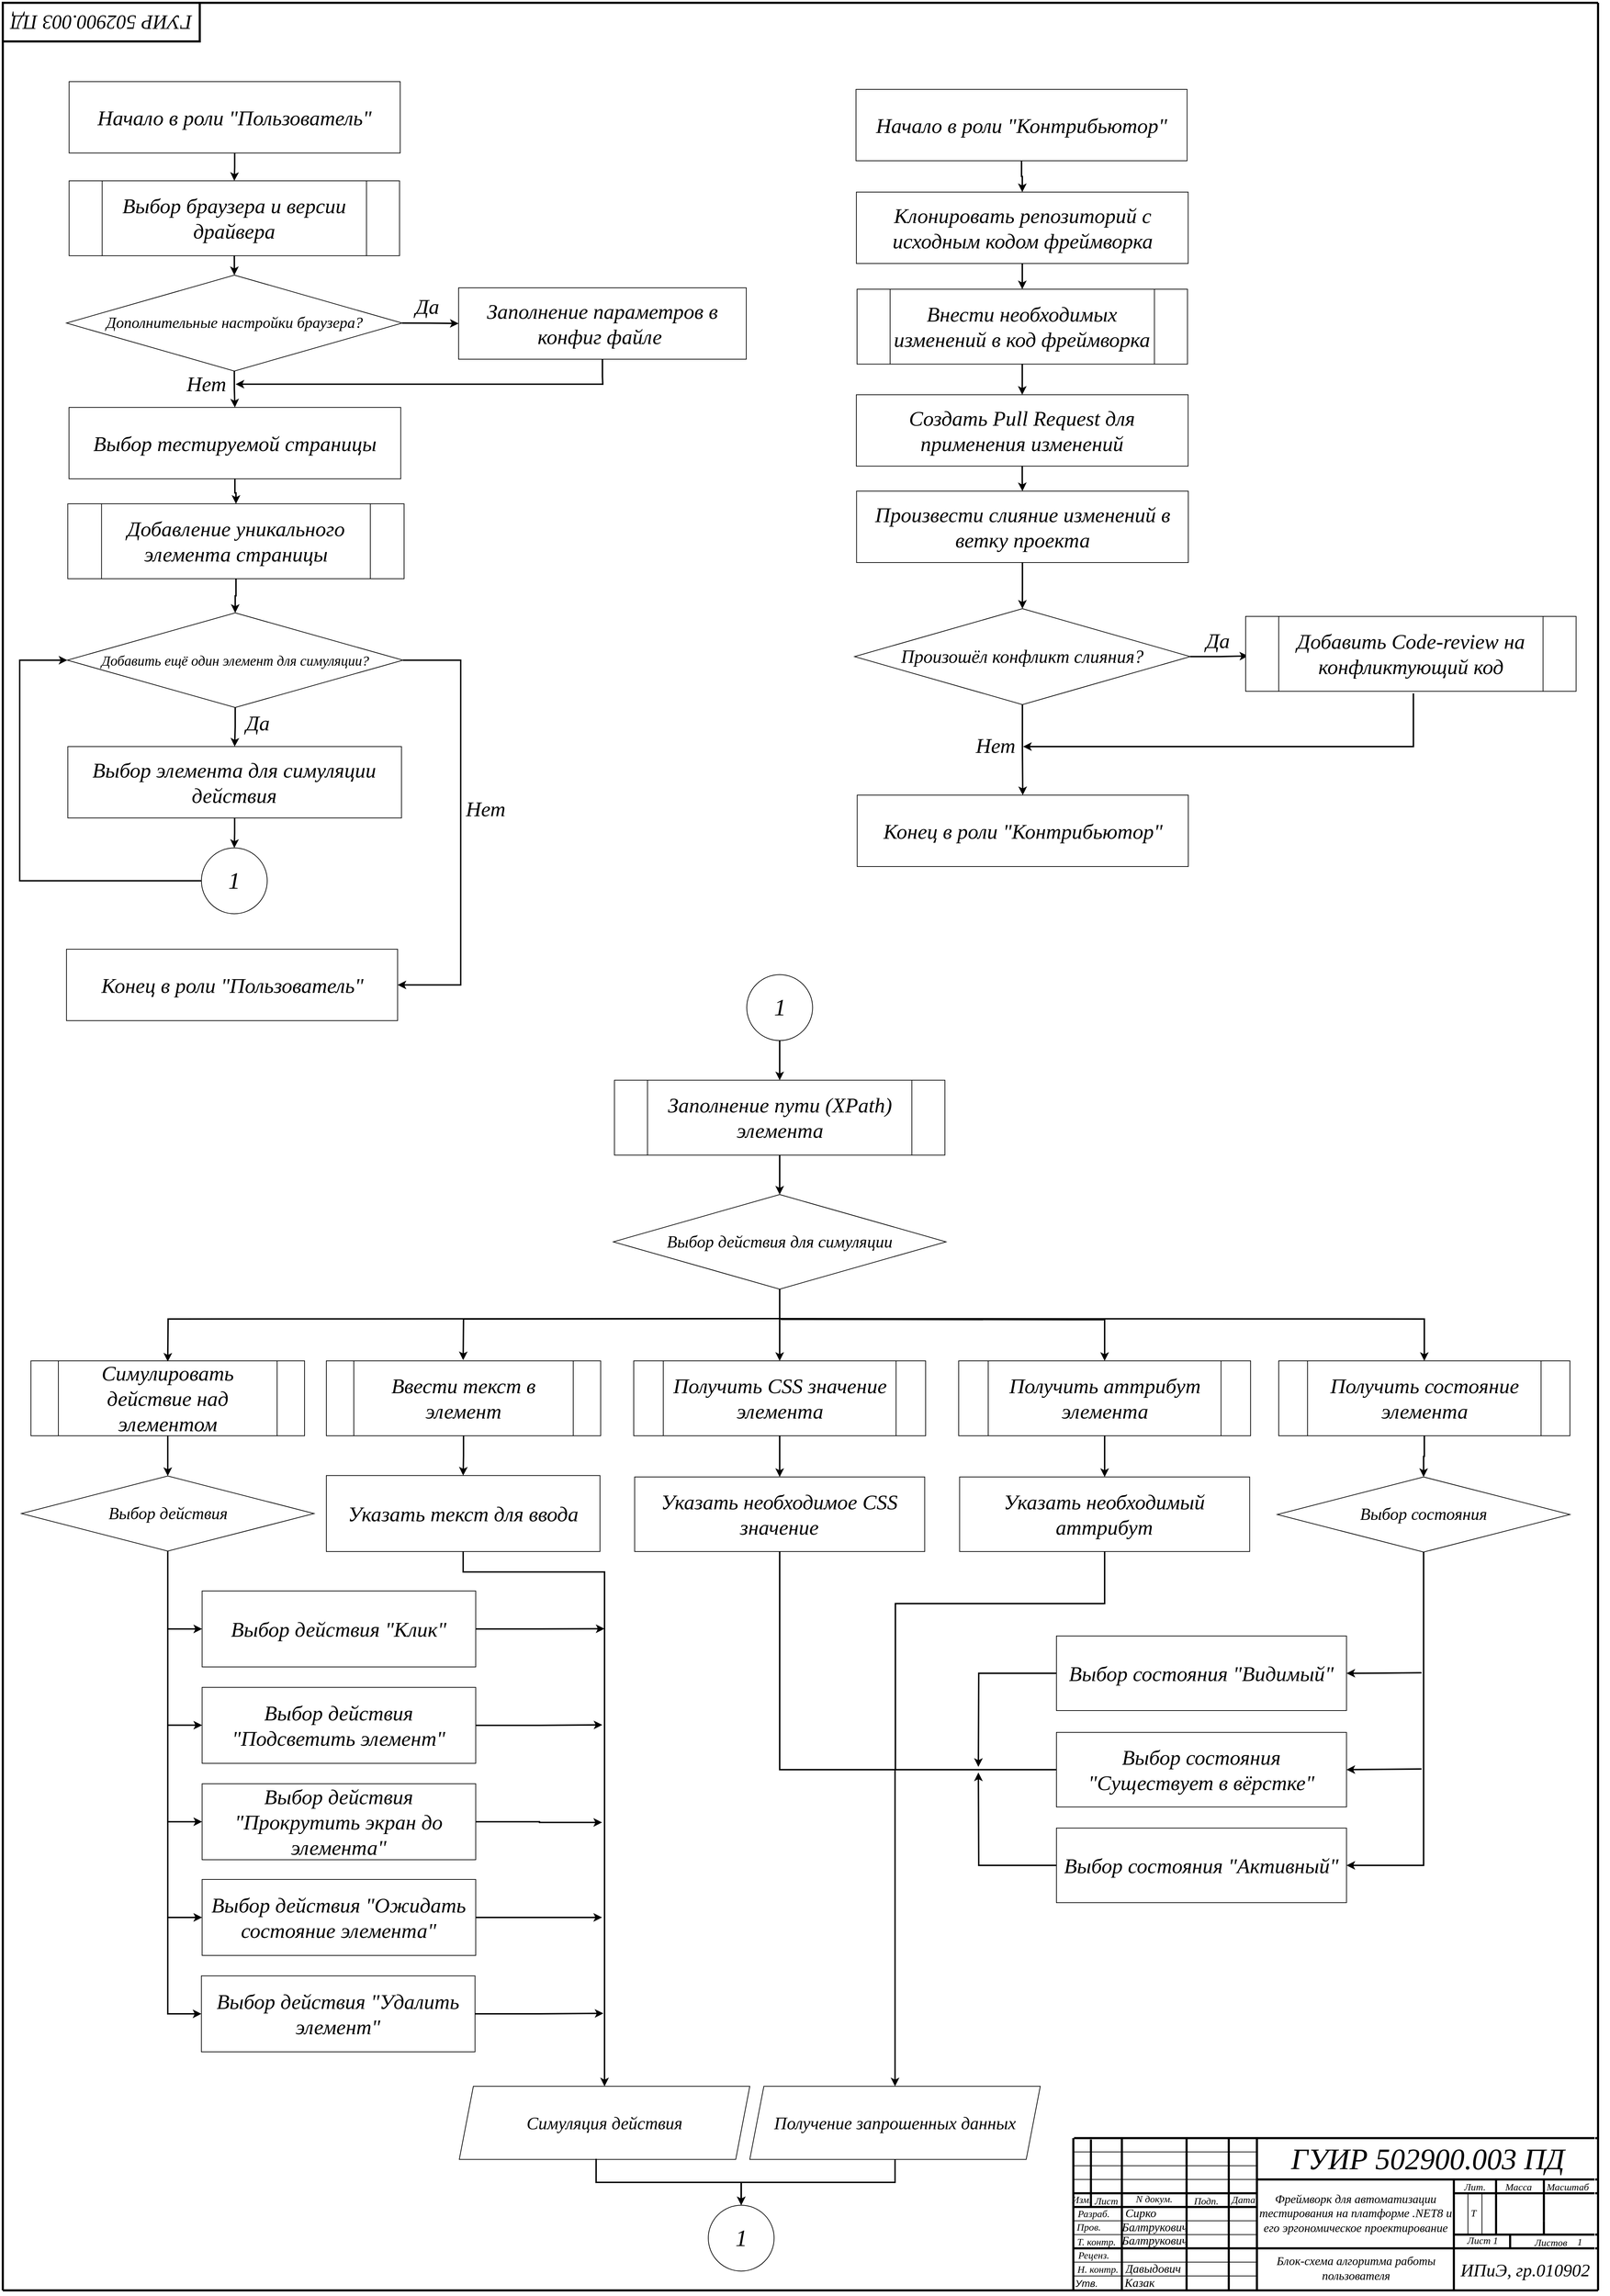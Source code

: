 <mxfile version="24.4.8" type="device">
  <diagram id="C5RBs43oDa-KdzZeNtuy" name="Page-1">
    <mxGraphModel dx="3187" dy="1858" grid="0" gridSize="10" guides="1" tooltips="1" connect="1" arrows="1" fold="1" page="1" pageScale="1" pageWidth="2339" pageHeight="3300" background="#ffffff" math="0" shadow="0">
      <root>
        <mxCell id="WIyWlLk6GJQsqaUBKTNV-0" />
        <mxCell id="WIyWlLk6GJQsqaUBKTNV-1" parent="WIyWlLk6GJQsqaUBKTNV-0" />
        <UserObject label="" tags="Фон" id="6K3tUPXFN7NIQfRX_CUn-0">
          <mxCell style="vsdxID=454;fillColor=none;gradientColor=none;strokeColor=none;strokeWidth=2;shadow=1;spacingTop=-1;spacingBottom=-1;spacingLeft=-1;spacingRight=-1;points=[];labelBackgroundColor=none;rounded=0;html=1;whiteSpace=wrap;movable=1;resizable=1;rotatable=1;deletable=1;editable=1;locked=0;connectable=1;fontFamily=isocpeur;fontStyle=2" parent="WIyWlLk6GJQsqaUBKTNV-1" vertex="1">
            <mxGeometry x="19" y="11" width="2278" height="3251" as="geometry" />
          </mxCell>
        </UserObject>
        <mxCell id="6K3tUPXFN7NIQfRX_CUn-1" value="&lt;div style=&quot;font-size: 1px&quot;&gt;&lt;font style=&quot;font-size: 28.08px; color: rgb(0, 0, 0); direction: ltr; letter-spacing: 0px; line-height: 120%; opacity: 1;&quot;&gt;&lt;span&gt;ГУИР 502900.&lt;/span&gt;&lt;span&gt;003 ПД&lt;/span&gt;&lt;/font&gt;&lt;font style=&quot;font-size: 28.08px; color: rgb(0, 0, 0); direction: ltr; letter-spacing: 0px; line-height: 120%; opacity: 1;&quot;&gt;&lt;span&gt;&lt;br&gt;&lt;/span&gt;&lt;/font&gt;&lt;/div&gt;" style="verticalAlign=middle;align=center;overflow=width;vsdxID=115;rotation=180;fillColor=none;gradientColor=none;shape=stencil(nZBLDoAgDERP0z3SIyjew0SURgSD+Lu9kMZoXLhwN9O+tukAlrNpJg1SzDH4QW/URgNYgZTkjA4UkwJUgGXng+6DX1zLfmoymdXo17xh5zmRJ6Q42BWCfc2oJfdAr+Yv+AP9Cb7OJ3H/2JG1HNGz/84klThPVCc=);strokeColor=#000000;strokeWidth=3;spacingTop=-3;spacingBottom=-3;spacingLeft=-3;spacingRight=-3;points=[];labelBackgroundColor=none;rounded=0;html=1;whiteSpace=wrap;movable=1;resizable=1;rotatable=1;deletable=1;editable=1;locked=0;connectable=1;fontFamily=isocpeur;fontStyle=2" parent="6K3tUPXFN7NIQfRX_CUn-0" vertex="1">
          <mxGeometry width="280" height="54.82" as="geometry" />
        </mxCell>
        <mxCell id="6K3tUPXFN7NIQfRX_CUn-2" style="vsdxID=435;fillColor=none;gradientColor=none;strokeColor=none;strokeWidth=3;spacingTop=-1;spacingBottom=-1;spacingLeft=-1;spacingRight=-1;points=[];labelBackgroundColor=none;rounded=0;html=1;whiteSpace=wrap;movable=1;resizable=1;rotatable=1;deletable=1;editable=1;locked=0;connectable=1;fontFamily=isocpeur;fontStyle=2" parent="6K3tUPXFN7NIQfRX_CUn-0" vertex="1">
          <mxGeometry x="1489" y="3034.658" width="789" height="216.342" as="geometry" />
        </mxCell>
        <mxCell id="6K3tUPXFN7NIQfRX_CUn-3" value="&lt;div style=&quot;font-size: 1px&quot;&gt;&lt;font style=&quot;font-size: 14.11px; color: rgb(0, 0, 0); direction: ltr; letter-spacing: 0px; line-height: 120%; opacity: 1;&quot;&gt;&lt;span&gt;Изм.&lt;br&gt;&lt;/span&gt;&lt;/font&gt;&lt;/div&gt;" style="verticalAlign=middle;align=center;overflow=width;vsdxID=33;fillColor=none;gradientColor=none;shape=stencil(nZBLDoAgDERP0z3SIyjew0SURgSD+Lu9kMZoXLhwN9O+tukAlrNpJg1SzDH4QW/URgNYgZTkjA4UkwJUgGXng+6DX1zLfmoymdXo17xh5zmRJ6Q42BWCfc2oJfdAr+Yv+AP9Cb7OJ3H/2JG1HNGz/84klThPVCc=);strokeColor=none;strokeWidth=3;spacingTop=-2;spacingBottom=-2;spacingLeft=-2;spacingRight=-2;points=[];labelBackgroundColor=none;rounded=0;html=1;whiteSpace=wrap;movable=1;resizable=1;rotatable=1;deletable=1;editable=1;locked=0;connectable=1;fontFamily=isocpeur;fontStyle=2" parent="6K3tUPXFN7NIQfRX_CUn-2" vertex="1">
          <mxGeometry x="31" y="78.31" width="28" height="15.69" as="geometry" />
        </mxCell>
        <mxCell id="6K3tUPXFN7NIQfRX_CUn-4" value="&lt;div style=&quot;font-size: 1px&quot;&gt;&lt;font style=&quot;font-size: 14.11px; color: rgb(0, 0, 0); direction: ltr; letter-spacing: 0px; line-height: 120%; opacity: 1;&quot;&gt;&lt;span&gt;Лист&lt;br&gt;&lt;/span&gt;&lt;/font&gt;&lt;/div&gt;" style="verticalAlign=middle;align=center;overflow=width;vsdxID=34;fillColor=none;gradientColor=none;shape=stencil(nZBLDoAgDERP0z3SIyjew0SURgSD+Lu9kMZoXLhwN9O+tukAlrNpJg1SzDH4QW/URgNYgZTkjA4UkwJUgGXng+6DX1zLfmoymdXo17xh5zmRJ6Q42BWCfc2oJfdAr+Yv+AP9Cb7OJ3H/2JG1HNGz/84klThPVCc=);strokeColor=none;strokeWidth=3;spacingTop=-2;spacingBottom=-2;spacingLeft=-2;spacingRight=-2;points=[];labelBackgroundColor=none;rounded=0;html=1;whiteSpace=wrap;movable=1;resizable=1;rotatable=1;deletable=1;editable=1;locked=0;connectable=1;fontFamily=isocpeur;fontStyle=2" parent="6K3tUPXFN7NIQfRX_CUn-2" vertex="1">
          <mxGeometry x="56" y="78.31" width="48" height="21.69" as="geometry" />
        </mxCell>
        <mxCell id="6K3tUPXFN7NIQfRX_CUn-5" value="&lt;div style=&quot;font-size: 1px&quot;&gt;&lt;font style=&quot;font-size: 14.11px; color: rgb(0, 0, 0); direction: ltr; letter-spacing: 0px; line-height: 120%; opacity: 1;&quot;&gt;&lt;span&gt;Подп.&lt;br&gt;&lt;/span&gt;&lt;/font&gt;&lt;/div&gt;" style="verticalAlign=middle;align=center;overflow=width;vsdxID=36;fillColor=none;gradientColor=none;shape=stencil(nZBLDoAgDERP0z3SIyjew0SURgSD+Lu9kMZoXLhwN9O+tukAlrNpJg1SzDH4QW/URgNYgZTkjA4UkwJUgGXng+6DX1zLfmoymdXo17xh5zmRJ6Q42BWCfc2oJfdAr+Yv+AP9Cb7OJ3H/2JG1HNGz/84klThPVCc=);strokeColor=none;strokeWidth=3;spacingTop=-2;spacingBottom=-2;spacingLeft=-2;spacingRight=-2;points=[];labelBackgroundColor=none;rounded=0;html=1;whiteSpace=wrap;movable=1;resizable=1;rotatable=1;deletable=1;editable=1;locked=0;connectable=1;fontFamily=isocpeur;fontStyle=2" parent="6K3tUPXFN7NIQfRX_CUn-2" vertex="1">
          <mxGeometry x="170" y="78.31" width="104" height="21.69" as="geometry" />
        </mxCell>
        <mxCell id="6K3tUPXFN7NIQfRX_CUn-6" value="&lt;div style=&quot;font-size: 1px&quot;&gt;&lt;font style=&quot;font-size: 14.11px; color: rgb(0, 0, 0); direction: ltr; letter-spacing: 0px; line-height: 120%; opacity: 1;&quot;&gt;&lt;span&gt;Дата&lt;br&gt;&lt;/span&gt;&lt;/font&gt;&lt;/div&gt;" style="verticalAlign=middle;align=center;overflow=width;vsdxID=37;fillColor=none;gradientColor=none;shape=stencil(nZBLDoAgDERP0z3SIyjew0SURgSD+Lu9kMZoXLhwN9O+tukAlrNpJg1SzDH4QW/URgNYgZTkjA4UkwJUgGXng+6DX1zLfmoymdXo17xh5zmRJ6Q42BWCfc2oJfdAr+Yv+AP9Cb7OJ3H/2JG1HNGz/84klThPVCc=);strokeColor=none;strokeWidth=3;spacingTop=-2;spacingBottom=-2;spacingLeft=-2;spacingRight=-2;points=[];labelBackgroundColor=none;rounded=0;html=1;whiteSpace=wrap;movable=1;resizable=1;rotatable=1;deletable=1;editable=1;locked=0;connectable=1;fontFamily=isocpeur;fontStyle=2" parent="6K3tUPXFN7NIQfRX_CUn-2" vertex="1">
          <mxGeometry x="255" y="78.314" width="40" height="17.621" as="geometry" />
        </mxCell>
        <mxCell id="6K3tUPXFN7NIQfRX_CUn-7" value="&lt;div style=&quot;font-size: 1px&quot;&gt;&lt;font style=&quot;font-size: 14.11px; color: rgb(0, 0, 0); direction: ltr; letter-spacing: 0px; line-height: 120%; opacity: 1;&quot;&gt;&lt;span&gt;Разраб.&lt;br&gt;&lt;/span&gt;&lt;/font&gt;&lt;/div&gt;" style="verticalAlign=middle;align=center;overflow=width;vsdxID=38;fillColor=none;gradientColor=none;shape=stencil(nZBLDoAgDERP0z3SIyjew0SURgSD+Lu9kMZoXLhwN9O+tukAlrNpJg1SzDH4QW/URgNYgZTkjA4UkwJUgGXng+6DX1zLfmoymdXo17xh5zmRJ6Q42BWCfc2oJfdAr+Yv+AP9Cb7OJ3H/2JG1HNGz/84klThPVCc=);strokeColor=none;strokeWidth=3;spacingTop=-2;spacingBottom=-2;spacingLeft=-2;spacingRight=-2;points=[];labelBackgroundColor=none;rounded=0;html=1;whiteSpace=wrap;movable=1;resizable=1;rotatable=1;deletable=1;editable=1;locked=0;connectable=1;fontFamily=isocpeur;fontStyle=2" parent="6K3tUPXFN7NIQfRX_CUn-2" vertex="1">
          <mxGeometry x="10" y="97.892" width="104" height="19.578" as="geometry" />
        </mxCell>
        <mxCell id="6K3tUPXFN7NIQfRX_CUn-8" value="&lt;div style=&quot;font-size: 1px&quot;&gt;&lt;font style=&quot;font-size: 14.11px; color: rgb(0, 0, 0); direction: ltr; letter-spacing: 0px; line-height: 120%; opacity: 1;&quot;&gt;&lt;span&gt;Пров.&lt;br&gt;&lt;/span&gt;&lt;/font&gt;&lt;/div&gt;" style="verticalAlign=middle;align=center;overflow=width;vsdxID=39;fillColor=none;gradientColor=none;shape=stencil(nZBLDoAgDERP0z3SIyjew0SURgSD+Lu9kMZoXLhwN9O+tukAlrNpJg1SzDH4QW/URgNYgZTkjA4UkwJUgGXng+6DX1zLfmoymdXo17xh5zmRJ6Q42BWCfc2oJfdAr+Yv+AP9Cb7OJ3H/2JG1HNGz/84klThPVCc=);strokeColor=none;strokeWidth=3;spacingTop=-2;spacingBottom=-2;spacingLeft=-2;spacingRight=-2;points=[];labelBackgroundColor=none;rounded=0;html=1;whiteSpace=wrap;movable=1;resizable=1;rotatable=1;deletable=1;editable=1;locked=0;connectable=1;fontFamily=isocpeur;fontStyle=2" parent="6K3tUPXFN7NIQfRX_CUn-2" vertex="1">
          <mxGeometry x="3" y="117.47" width="104" height="17.53" as="geometry" />
        </mxCell>
        <mxCell id="6K3tUPXFN7NIQfRX_CUn-9" value="&lt;div style=&quot;font-size: 1px&quot;&gt;&lt;font style=&quot;font-size: 14.11px; color: rgb(0, 0, 0); direction: ltr; letter-spacing: 0px; line-height: 120%; opacity: 1;&quot;&gt;&lt;span&gt;Т. контр.&lt;br&gt;&lt;/span&gt;&lt;/font&gt;&lt;/div&gt;" style="verticalAlign=middle;align=center;overflow=width;vsdxID=40;fillColor=none;gradientColor=none;shape=stencil(nZBLDoAgDERP0z3SIyjew0SURgSD+Lu9kMZoXLhwN9O+tukAlrNpJg1SzDH4QW/URgNYgZTkjA4UkwJUgGXng+6DX1zLfmoymdXo17xh5zmRJ6Q42BWCfc2oJfdAr+Yv+AP9Cb7OJ3H/2JG1HNGz/84klThPVCc=);strokeColor=none;strokeWidth=3;spacingTop=-2;spacingBottom=-2;spacingLeft=-2;spacingRight=-2;points=[];labelBackgroundColor=none;rounded=0;html=1;whiteSpace=wrap;movable=1;resizable=1;rotatable=1;deletable=1;editable=1;locked=0;connectable=1;fontFamily=isocpeur;fontStyle=2" parent="6K3tUPXFN7NIQfRX_CUn-2" vertex="1">
          <mxGeometry x="14" y="138.028" width="104" height="18.6" as="geometry" />
        </mxCell>
        <mxCell id="6K3tUPXFN7NIQfRX_CUn-10" value="&lt;div style=&quot;font-size: 1px&quot;&gt;&lt;font style=&quot;font-size: 14.11px; color: rgb(0, 0, 0); direction: ltr; letter-spacing: 0px; line-height: 120%; opacity: 1;&quot;&gt;&lt;span&gt;Н. контр.&lt;br&gt;&lt;/span&gt;&lt;/font&gt;&lt;/div&gt;" style="verticalAlign=middle;align=center;overflow=width;vsdxID=41;fillColor=none;gradientColor=none;shape=stencil(nZBLDoAgDERP0z3SIyjew0SURgSD+Lu9kMZoXLhwN9O+tukAlrNpJg1SzDH4QW/URgNYgZTkjA4UkwJUgGXng+6DX1zLfmoymdXo17xh5zmRJ6Q42BWCfc2oJfdAr+Yv+AP9Cb7OJ3H/2JG1HNGz/84klThPVCc=);strokeColor=none;strokeWidth=3;spacingTop=-2;spacingBottom=-2;spacingLeft=-2;spacingRight=-2;points=[];labelBackgroundColor=none;rounded=0;html=1;whiteSpace=wrap;movable=1;resizable=1;rotatable=1;deletable=1;editable=1;locked=0;connectable=1;fontFamily=isocpeur;fontStyle=2" parent="6K3tUPXFN7NIQfRX_CUn-2" vertex="1">
          <mxGeometry x="16" y="176.206" width="104" height="19.578" as="geometry" />
        </mxCell>
        <mxCell id="6K3tUPXFN7NIQfRX_CUn-11" value="&lt;div style=&quot;font-size: 1px&quot;&gt;&lt;font style=&quot;font-size: 14.11px; color: rgb(0, 0, 0); direction: ltr; letter-spacing: 0px; line-height: 120%; opacity: 1;&quot;&gt;&lt;i&gt;Утв.&lt;br&gt;&lt;/i&gt;&lt;/font&gt;&lt;/div&gt;" style="verticalAlign=middle;align=center;overflow=width;vsdxID=42;fillColor=none;gradientColor=none;shape=stencil(nZBLDoAgDERP0z3SIyjew0SURgSD+Lu9kMZoXLhwN9O+tukAlrNpJg1SzDH4QW/URgNYgZTkjA4UkwJUgGXng+6DX1zLfmoymdXo17xh5zmRJ6Q42BWCfc2oJfdAr+Yv+AP9Cb7OJ3H/2JG1HNGz/84klThPVCc=);strokeColor=none;strokeWidth=3;spacingTop=-2;spacingBottom=-2;spacingLeft=-2;spacingRight=-2;points=[];labelBackgroundColor=none;rounded=0;html=1;whiteSpace=wrap;movable=0;resizable=0;rotatable=0;deletable=0;editable=0;locked=1;connectable=0;" parent="6K3tUPXFN7NIQfRX_CUn-2" vertex="1">
          <mxGeometry y="196.763" width="104" height="18.6" as="geometry" />
        </mxCell>
        <mxCell id="6K3tUPXFN7NIQfRX_CUn-12" value="&lt;div style=&quot;font-size: 1px&quot;&gt;&lt;font style=&quot;font-size: 14.11px; color: rgb(0, 0, 0); direction: ltr; letter-spacing: 0px; line-height: 120%; opacity: 1;&quot;&gt;&lt;span&gt;Лит.&lt;br&gt;&lt;/span&gt;&lt;/font&gt;&lt;/div&gt;" style="verticalAlign=middle;align=center;overflow=width;vsdxID=44;fillColor=none;gradientColor=none;shape=stencil(nZBLDoAgDERP0z3SIyjew0SURgSD+Lu9kMZoXLhwN9O+tukAlrNpJg1SzDH4QW/URgNYgZTkjA4UkwJUgGXng+6DX1zLfmoymdXo17xh5zmRJ6Q42BWCfc2oJfdAr+Yv+AP9Cb7OJ3H/2JG1HNGz/84klThPVCc=);strokeColor=none;strokeWidth=3;spacingTop=-2;spacingBottom=-2;spacingLeft=-2;spacingRight=-2;points=[];labelBackgroundColor=none;rounded=0;html=1;whiteSpace=wrap;movable=1;resizable=1;rotatable=1;deletable=1;editable=1;locked=0;connectable=1;fontFamily=isocpeur;fontStyle=2" parent="6K3tUPXFN7NIQfRX_CUn-2" vertex="1">
          <mxGeometry x="552" y="58.74" width="104" height="21.26" as="geometry" />
        </mxCell>
        <mxCell id="6K3tUPXFN7NIQfRX_CUn-13" value="&lt;div style=&quot;font-size: 1px&quot;&gt;&lt;font style=&quot;font-size: 14.11px; color: rgb(0, 0, 0); direction: ltr; letter-spacing: 0px; line-height: 120%; opacity: 1;&quot;&gt;&lt;span&gt;Масса&lt;br&gt;&lt;/span&gt;&lt;/font&gt;&lt;/div&gt;" style="verticalAlign=middle;align=center;overflow=width;vsdxID=45;fillColor=none;gradientColor=none;shape=stencil(nZBLDoAgDERP0z3SIyjew0SURgSD+Lu9kMZoXLhwN9O+tukAlrNpJg1SzDH4QW/URgNYgZTkjA4UkwJUgGXng+6DX1zLfmoymdXo17xh5zmRJ6Q42BWCfc2oJfdAr+Yv+AP9Cb7OJ3H/2JG1HNGz/84klThPVCc=);strokeColor=none;strokeWidth=3;spacingTop=-2;spacingBottom=-2;spacingLeft=-2;spacingRight=-2;points=[];labelBackgroundColor=none;rounded=0;html=1;whiteSpace=wrap;movable=1;resizable=1;rotatable=1;deletable=1;editable=1;locked=0;connectable=1;fontFamily=isocpeur;fontStyle=2" parent="6K3tUPXFN7NIQfRX_CUn-2" vertex="1">
          <mxGeometry x="614" y="58.74" width="104" height="21.26" as="geometry" />
        </mxCell>
        <mxCell id="6K3tUPXFN7NIQfRX_CUn-14" value="&lt;div style=&quot;font-size: 1px&quot;&gt;&lt;font style=&quot;font-size: 14.11px; color: rgb(0, 0, 0); direction: ltr; letter-spacing: 0px; line-height: 120%; opacity: 1;&quot;&gt;&lt;span&gt;Масштаб&lt;br&gt;&lt;/span&gt;&lt;/font&gt;&lt;/div&gt;" style="verticalAlign=middle;align=center;overflow=width;vsdxID=46;fillColor=none;gradientColor=none;shape=stencil(nZBLDoAgDERP0z3SIyjew0SURgSD+Lu9kMZoXLhwN9O+tukAlrNpJg1SzDH4QW/URgNYgZTkjA4UkwJUgGXng+6DX1zLfmoymdXo17xh5zmRJ6Q42BWCfc2oJfdAr+Yv+AP9Cb7OJ3H/2JG1HNGz/84klThPVCc=);strokeColor=none;strokeWidth=3;spacingTop=-2;spacingBottom=-2;spacingLeft=-2;spacingRight=-2;points=[];labelBackgroundColor=none;rounded=0;html=1;whiteSpace=wrap;movable=1;resizable=1;rotatable=1;deletable=1;editable=1;locked=0;connectable=1;fontFamily=isocpeur;fontStyle=2" parent="6K3tUPXFN7NIQfRX_CUn-2" vertex="1">
          <mxGeometry x="684" y="58.74" width="104" height="21.26" as="geometry" />
        </mxCell>
        <mxCell id="6K3tUPXFN7NIQfRX_CUn-15" value="&lt;div style=&quot;font-size: 1px&quot;&gt;&lt;font style=&quot;font-size: 14.11px; color: rgb(0, 0, 0); direction: ltr; letter-spacing: 0px; line-height: 120%; opacity: 1;&quot;&gt;&lt;span&gt;Лист 1&lt;br&gt;&lt;/span&gt;&lt;/font&gt;&lt;/div&gt;" style="verticalAlign=middle;align=center;overflow=width;vsdxID=47;fillColor=none;gradientColor=none;shape=stencil(nZBLDoAgDERP0z3SIyjew0SURgSD+Lu9kMZoXLhwN9O+tukAlrNpJg1SzDH4QW/URgNYgZTkjA4UkwJUgGXng+6DX1zLfmoymdXo17xh5zmRJ6Q42BWCfc2oJfdAr+Yv+AP9Cb7OJ3H/2JG1HNGz/84klThPVCc=);strokeColor=none;strokeWidth=3;spacingTop=-2;spacingBottom=-2;spacingLeft=-2;spacingRight=-2;points=[];labelBackgroundColor=none;rounded=0;html=1;whiteSpace=wrap;movable=1;resizable=1;rotatable=1;deletable=1;editable=1;locked=0;connectable=1;fontFamily=isocpeur;fontStyle=2" parent="6K3tUPXFN7NIQfRX_CUn-2" vertex="1">
          <mxGeometry x="563" y="137.05" width="104" height="12.95" as="geometry" />
        </mxCell>
        <mxCell id="6K3tUPXFN7NIQfRX_CUn-16" value="&lt;div style=&quot;font-size: 1px&quot;&gt;&lt;font style=&quot;font-size: 14.11px; color: rgb(0, 0, 0); direction: ltr; letter-spacing: 0px; line-height: 120%; opacity: 1;&quot;&gt;&lt;span&gt;Листов&lt;br&gt;&lt;/span&gt;&lt;/font&gt;&lt;/div&gt;" style="verticalAlign=middle;align=center;overflow=width;vsdxID=48;fillColor=none;gradientColor=none;shape=stencil(nZBLDoAgDERP0z3SIyjew0SURgSD+Lu9kMZoXLhwN9O+tukAlrNpJg1SzDH4QW/URgNYgZTkjA4UkwJUgGXng+6DX1zLfmoymdXo17xh5zmRJ6Q42BWCfc2oJfdAr+Yv+AP9Cb7OJ3H/2JG1HNGz/84klThPVCc=);strokeColor=none;strokeWidth=3;spacingTop=-2;spacingBottom=-2;spacingLeft=-2;spacingRight=-2;points=[];labelBackgroundColor=none;rounded=0;html=1;whiteSpace=wrap;movable=1;resizable=1;rotatable=1;deletable=1;editable=1;locked=0;connectable=1;fontFamily=isocpeur;fontStyle=2" parent="6K3tUPXFN7NIQfRX_CUn-2" vertex="1">
          <mxGeometry x="660" y="137.05" width="104" height="22.95" as="geometry" />
        </mxCell>
        <mxCell id="6K3tUPXFN7NIQfRX_CUn-17" value="&lt;div style=&quot;font-size: 1px&quot;&gt;&lt;font style=&quot;font-size: 14.11px; color: rgb(0, 0, 0); direction: ltr; letter-spacing: 0px; line-height: 120%; opacity: 1;&quot;&gt;&lt;span&gt;T&lt;br&gt;&lt;/span&gt;&lt;/font&gt;&lt;/div&gt;" style="verticalAlign=middle;align=center;overflow=width;vsdxID=49;fillColor=none;gradientColor=none;shape=stencil(nZBLDoAgDERP0z3SIyjew0SURgSD+Lu9kMZoXLhwN9O+tukAlrNpJg1SzDH4QW/URgNYgZTkjA4UkwJUgGXng+6DX1zLfmoymdXo17xh5zmRJ6Q42BWCfc2oJfdAr+Yv+AP9Cb7OJ3H/2JG1HNGz/84klThPVCc=);strokeColor=none;strokeWidth=3;points=[];labelBackgroundColor=none;rounded=0;html=1;whiteSpace=wrap;movable=1;resizable=1;rotatable=1;deletable=1;editable=1;locked=0;connectable=1;fontFamily=isocpeur;fontStyle=2" parent="6K3tUPXFN7NIQfRX_CUn-2" vertex="1">
          <mxGeometry x="586" y="87.124" width="32" height="39.157" as="geometry" />
        </mxCell>
        <mxCell id="6K3tUPXFN7NIQfRX_CUn-18" value="&lt;div style=&quot;font-size: 1px&quot;&gt;&lt;font style=&quot;font-size: 14.11px; color: rgb(0, 0, 0); direction: ltr; letter-spacing: 0px; line-height: 120%; opacity: 1;&quot;&gt;&lt;span&gt;1&lt;br&gt;&lt;/span&gt;&lt;/font&gt;&lt;/div&gt;" style="verticalAlign=middle;align=center;overflow=width;vsdxID=55;fillColor=none;gradientColor=none;shape=stencil(nZBLDoAgDERP0z3SIyjew0SURgSD+Lu9kMZoXLhwN9O+tukAlrNpJg1SzDH4QW/URgNYgZTkjA4UkwJUgGXng+6DX1zLfmoymdXo17xh5zmRJ6Q42BWCfc2oJfdAr+Yv+AP9Cb7OJ3H/2JG1HNGz/84klThPVCc=);strokeColor=none;strokeWidth=3;spacingTop=-2;spacingBottom=-2;spacingLeft=-2;spacingRight=-2;points=[];labelBackgroundColor=none;rounded=0;html=1;whiteSpace=wrap;movable=1;resizable=1;rotatable=1;deletable=1;editable=1;locked=0;connectable=1;fontFamily=isocpeur;fontStyle=2" parent="6K3tUPXFN7NIQfRX_CUn-2" vertex="1">
          <mxGeometry x="746" y="137.049" width="14" height="20.557" as="geometry" />
        </mxCell>
        <mxCell id="6K3tUPXFN7NIQfRX_CUn-19" value="&lt;div style=&quot;font-size: 1px&quot;&gt;&lt;font style=&quot;font-size: 14.11px; color: rgb(0, 0, 0); direction: ltr; letter-spacing: 0px; line-height: 120%; opacity: 1;&quot;&gt;&lt;span&gt;Реценз.&lt;br&gt;&lt;/span&gt;&lt;/font&gt;&lt;/div&gt;" style="verticalAlign=middle;align=center;overflow=width;vsdxID=56;fillColor=none;gradientColor=none;shape=stencil(nZBLDoAgDERP0z3SIyjew0SURgSD+Lu9kMZoXLhwN9O+tukAlrNpJg1SzDH4QW/URgNYgZTkjA4UkwJUgGXng+6DX1zLfmoymdXo17xh5zmRJ6Q42BWCfc2oJfdAr+Yv+AP9Cb7OJ3H/2JG1HNGz/84klThPVCc=);strokeColor=none;strokeWidth=3;spacingTop=-2;spacingBottom=-2;spacingLeft=-2;spacingRight=-2;points=[];labelBackgroundColor=none;rounded=0;html=1;whiteSpace=wrap;movable=1;resizable=1;rotatable=1;deletable=1;editable=1;locked=0;connectable=1;fontFamily=isocpeur;fontStyle=2" parent="6K3tUPXFN7NIQfRX_CUn-2" vertex="1">
          <mxGeometry x="10" y="156.628" width="104" height="19.578" as="geometry" />
        </mxCell>
        <mxCell id="6K3tUPXFN7NIQfRX_CUn-20" value="&lt;div style=&quot;font-size: 1px&quot;&gt;&lt;p style=&quot;text-align:center;margin-left:0;margin-right:0;margin-top:0px;margin-bottom:0px;text-indent:0;vertical-align:middle;direction:ltr;&quot;&gt;&lt;font style=&quot;font-size: 25.4px; color: rgb(0, 0, 0); direction: ltr; letter-spacing: 0px; line-height: 120%; opacity: 1;&quot;&gt;&lt;span&gt;ИПиЭ, гр.010902&lt;/span&gt;&lt;/font&gt;&lt;font style=&quot;font-size: 25.4px; color: rgb(0, 0, 0); direction: ltr; letter-spacing: 0px; line-height: 120%; opacity: 1;&quot;&gt;&lt;span&gt;&lt;br&gt;&lt;/span&gt;&lt;/font&gt;&lt;/p&gt;&lt;/div&gt;" style="verticalAlign=middle;align=center;overflow=width;vsdxID=57;fillColor=none;gradientColor=none;shape=stencil(nZBLDoAgDERP0z3SIyjew0SURgSD+Lu9kMZoXLhwN9O+tukAlrNpJg1SzDH4QW/URgNYgZTkjA4UkwJUgGXng+6DX1zLfmoymdXo17xh5zmRJ6Q42BWCfc2oJfdAr+Yv+AP9Cb7OJ3H/2JG1HNGz/84klThPVCc=);strokeColor=none;strokeWidth=3;points=[];labelBackgroundColor=none;rounded=0;html=1;whiteSpace=wrap;movable=1;resizable=1;rotatable=1;deletable=1;editable=1;locked=0;connectable=1;fontFamily=isocpeur;fontStyle=2" parent="6K3tUPXFN7NIQfRX_CUn-2" vertex="1">
          <mxGeometry x="576" y="157.606" width="199" height="58.735" as="geometry" />
        </mxCell>
        <mxCell id="6K3tUPXFN7NIQfRX_CUn-21" value="&lt;div style=&quot;font-size: 1px&quot;&gt;&lt;font style=&quot;font-size: 14.11px; color: rgb(0, 0, 0); direction: ltr; letter-spacing: 0px; line-height: 120%; opacity: 1;&quot;&gt;&lt;span&gt;N &lt;/span&gt;&lt;/font&gt;&lt;font style=&quot;font-size: 14.11px; color: rgb(0, 0, 0); direction: ltr; letter-spacing: 0px; line-height: 120%; opacity: 1;&quot;&gt;&lt;span&gt;докум.&lt;/span&gt;&lt;/font&gt;&lt;font style=&quot;font-size: 14.11px; color: rgb(0, 0, 0); direction: ltr; letter-spacing: 0px; line-height: 120%; opacity: 1;&quot;&gt;&lt;span&gt;&lt;br&gt;&lt;/span&gt;&lt;/font&gt;&lt;/div&gt;" style="verticalAlign=middle;align=center;overflow=width;vsdxID=350;fillColor=none;gradientColor=none;shape=stencil(nZBLDoAgDERP0z3SIyjew0SURgSD+Lu9kMZoXLhwN9O+tukAlrNpJg1SzDH4QW/URgNYgZTkjA4UkwJUgGXng+6DX1zLfmoymdXo17xh5zmRJ6Q42BWCfc2oJfdAr+Yv+AP9Cb7OJ3H/2JG1HNGz/84klThPVCc=);strokeColor=none;strokeWidth=3;spacingTop=-2;spacingBottom=-2;spacingLeft=-2;spacingRight=-2;points=[];labelBackgroundColor=none;rounded=0;html=1;whiteSpace=wrap;movable=1;resizable=1;rotatable=1;deletable=1;editable=1;locked=0;connectable=1;fontFamily=isocpeur;fontStyle=2" parent="6K3tUPXFN7NIQfRX_CUn-2" vertex="1">
          <mxGeometry x="100" y="76.356" width="96" height="19.578" as="geometry" />
        </mxCell>
        <mxCell id="6K3tUPXFN7NIQfRX_CUn-22" value="&lt;div style=&quot;font-size: 1px&quot;&gt;&lt;p style=&quot;text-align:left;margin-left:0;margin-right:0;margin-top:0px;margin-bottom:0px;text-indent:0;vertical-align:middle;direction:ltr;&quot;&gt;&lt;font style=&quot;font-size: 16.93px; color: rgb(0, 0, 0); direction: ltr; letter-spacing: 0px; line-height: 120%; opacity: 1;&quot;&gt;&lt;span&gt;Казак&lt;br&gt;&lt;/span&gt;&lt;/font&gt;&lt;/p&gt;&lt;/div&gt;" style="verticalAlign=middle;align=left;overflow=width;vsdxID=434;fillColor=none;gradientColor=none;shape=stencil(nZBLDoAgDERP0z3SIyjew0SURgSD+Lu9kMZoXLhwN9O+tukAlrNpJg1SzDH4QW/URgNYgZTkjA4UkwJUgGXng+6DX1zLfmoymdXo17xh5zmRJ6Q42BWCfc2oJfdAr+Yv+AP9Cb7OJ3H/2JG1HNGz/84klThPVCc=);strokeColor=none;strokeWidth=3;spacingTop=-2;spacingBottom=-2;spacingLeft=-2;spacingRight=-2;points=[];labelBackgroundColor=none;rounded=0;html=1;whiteSpace=wrap;movable=1;resizable=1;rotatable=1;deletable=1;editable=1;locked=0;connectable=1;fontFamily=isocpeur;fontStyle=2" parent="6K3tUPXFN7NIQfRX_CUn-2" vertex="1">
          <mxGeometry x="106" y="195.784" width="98" height="19.578" as="geometry" />
        </mxCell>
        <UserObject label="" tags="Фон" id="6K3tUPXFN7NIQfRX_CUn-23">
          <mxCell style="vsdxID=5;edgeStyle=none;startArrow=none;endArrow=none;startSize=3;endSize=3;strokeWidth=3;strokeColor=#000000;spacingTop=-2;spacingBottom=-2;spacingLeft=-2;spacingRight=-2;verticalAlign=middle;html=1;labelBackgroundColor=#ffffff;rounded=0;movable=1;resizable=1;rotatable=1;deletable=1;editable=1;locked=0;connectable=1;fontFamily=isocpeur;fontStyle=2" parent="6K3tUPXFN7NIQfRX_CUn-2" edge="1">
            <mxGeometry relative="1" as="geometry">
              <Array as="points" />
              <mxPoint x="574" y="78.314" as="sourcePoint" />
              <mxPoint x="574" y="215.363" as="targetPoint" />
            </mxGeometry>
          </mxCell>
        </UserObject>
        <UserObject label="" tags="Фон" id="6K3tUPXFN7NIQfRX_CUn-24">
          <mxCell style="vsdxID=6;edgeStyle=none;startArrow=none;endArrow=none;startSize=3;endSize=3;strokeWidth=3;strokeColor=#000000;spacingTop=-2;spacingBottom=-2;spacingLeft=-2;spacingRight=-2;verticalAlign=middle;html=1;labelBackgroundColor=#ffffff;rounded=0;movable=1;resizable=1;rotatable=1;deletable=1;editable=1;locked=0;connectable=1;fontFamily=isocpeur;fontStyle=2" parent="6K3tUPXFN7NIQfRX_CUn-2" edge="1">
            <mxGeometry relative="1" as="geometry">
              <Array as="points" />
              <mxPoint x="574" y="78.314" as="sourcePoint" />
              <mxPoint x="774" y="78.314" as="targetPoint" />
            </mxGeometry>
          </mxCell>
        </UserObject>
        <UserObject label="" tags="Фон" id="6K3tUPXFN7NIQfRX_CUn-25">
          <mxCell style="vsdxID=7;edgeStyle=none;startArrow=none;endArrow=none;startSize=3;endSize=3;strokeWidth=3;strokeColor=#000000;spacingTop=-2;spacingBottom=-2;spacingLeft=-2;spacingRight=-2;verticalAlign=middle;html=1;labelBackgroundColor=#ffffff;rounded=0;movable=1;resizable=1;rotatable=1;deletable=1;editable=1;locked=0;connectable=1;fontFamily=isocpeur;fontStyle=2" parent="6K3tUPXFN7NIQfRX_CUn-2" edge="1">
            <mxGeometry relative="1" as="geometry">
              <Array as="points" />
              <mxPoint x="774" y="156.628" as="sourcePoint" />
              <mxPoint x="574" y="156.628" as="targetPoint" />
            </mxGeometry>
          </mxCell>
        </UserObject>
        <UserObject label="" tags="Фон" id="6K3tUPXFN7NIQfRX_CUn-26">
          <mxCell style="vsdxID=8;edgeStyle=none;startArrow=none;endArrow=none;startSize=3;endSize=3;strokeWidth=3;strokeColor=#000000;spacingTop=-2;spacingBottom=-2;spacingLeft=-2;spacingRight=-2;verticalAlign=middle;html=1;labelBackgroundColor=#ffffff;rounded=0;movable=1;resizable=1;rotatable=1;deletable=1;editable=1;locked=0;connectable=1;fontFamily=isocpeur;fontStyle=2" parent="6K3tUPXFN7NIQfRX_CUn-2" edge="1">
            <mxGeometry relative="1" as="geometry">
              <Array as="points" />
              <mxPoint x="654" y="137.049" as="sourcePoint" />
              <mxPoint x="654" y="156.628" as="targetPoint" />
            </mxGeometry>
          </mxCell>
        </UserObject>
        <UserObject label="" tags="Фон" id="6K3tUPXFN7NIQfRX_CUn-27">
          <mxCell style="vsdxID=9;edgeStyle=none;startArrow=none;endArrow=none;startSize=3;endSize=3;strokeWidth=3;strokeColor=#000000;spacingTop=-2;spacingBottom=-2;spacingLeft=-2;spacingRight=-2;verticalAlign=middle;html=1;labelBackgroundColor=#ffffff;rounded=0;movable=1;resizable=1;rotatable=1;deletable=1;editable=1;locked=0;connectable=1;fontFamily=isocpeur;fontStyle=2" parent="6K3tUPXFN7NIQfRX_CUn-2" edge="1">
            <mxGeometry relative="1" as="geometry">
              <Array as="points" />
              <mxPoint x="702" y="58.735" as="sourcePoint" />
              <mxPoint x="702" y="117.471" as="targetPoint" />
            </mxGeometry>
          </mxCell>
        </UserObject>
        <UserObject label="" tags="Фон" id="6K3tUPXFN7NIQfRX_CUn-28">
          <mxCell style="vsdxID=10;edgeStyle=none;startArrow=none;endArrow=none;startSize=3;endSize=3;strokeWidth=3;strokeColor=#000000;spacingTop=-2;spacingBottom=-2;spacingLeft=-2;spacingRight=-2;verticalAlign=middle;html=1;labelBackgroundColor=#ffffff;rounded=0;movable=1;resizable=1;rotatable=1;deletable=1;editable=1;locked=0;connectable=1;fontFamily=isocpeur;fontStyle=2" parent="6K3tUPXFN7NIQfRX_CUn-2" edge="1">
            <mxGeometry relative="1" as="geometry">
              <Array as="points" />
              <mxPoint x="574" y="137.049" as="sourcePoint" />
              <mxPoint x="774" y="137.049" as="targetPoint" />
            </mxGeometry>
          </mxCell>
        </UserObject>
        <UserObject label="" tags="Фон" id="6K3tUPXFN7NIQfRX_CUn-29">
          <mxCell style="vsdxID=11;edgeStyle=none;startArrow=none;endArrow=none;startSize=3;endSize=3;strokeWidth=3;strokeColor=#000000;spacingTop=-2;spacingBottom=-2;spacingLeft=-2;spacingRight=-2;verticalAlign=middle;html=1;labelBackgroundColor=#ffffff;rounded=0;movable=1;resizable=1;rotatable=1;deletable=1;editable=1;locked=0;connectable=1;fontFamily=isocpeur;fontStyle=2" parent="6K3tUPXFN7NIQfRX_CUn-2" edge="1">
            <mxGeometry relative="1" as="geometry">
              <Array as="points" />
              <mxPoint x="702" y="117.471" as="sourcePoint" />
              <mxPoint x="702" y="137.049" as="targetPoint" />
            </mxGeometry>
          </mxCell>
        </UserObject>
        <UserObject label="" tags="Фон" id="6K3tUPXFN7NIQfRX_CUn-30">
          <mxCell style="vsdxID=12;edgeStyle=none;startArrow=none;endArrow=none;startSize=3;endSize=3;strokeWidth=3;strokeColor=#000000;spacingTop=-2;spacingBottom=-2;spacingLeft=-2;spacingRight=-2;verticalAlign=middle;html=1;labelBackgroundColor=#ffffff;rounded=0;movable=1;resizable=1;rotatable=1;deletable=1;editable=1;locked=0;connectable=1;fontFamily=isocpeur;fontStyle=2" parent="6K3tUPXFN7NIQfRX_CUn-2" edge="1">
            <mxGeometry relative="1" as="geometry">
              <Array as="points" />
              <mxPoint x="574" y="58.735" as="sourcePoint" />
              <mxPoint x="574" y="81.251" as="targetPoint" />
            </mxGeometry>
          </mxCell>
        </UserObject>
        <UserObject label="" tags="Фон" id="6K3tUPXFN7NIQfRX_CUn-31">
          <mxCell style="vsdxID=13;edgeStyle=none;startArrow=none;endArrow=none;startSize=3;endSize=3;strokeColor=#000000;spacingTop=-2;spacingBottom=-2;spacingLeft=-2;spacingRight=-2;verticalAlign=middle;html=1;labelBackgroundColor=#ffffff;rounded=0;movable=1;resizable=1;rotatable=1;deletable=1;editable=1;locked=0;connectable=1;fontFamily=isocpeur;fontStyle=2" parent="6K3tUPXFN7NIQfRX_CUn-2" edge="1">
            <mxGeometry relative="1" as="geometry">
              <Array as="points" />
              <mxPoint x="594" y="78.314" as="sourcePoint" />
              <mxPoint x="594" y="137.049" as="targetPoint" />
            </mxGeometry>
          </mxCell>
        </UserObject>
        <UserObject label="" tags="Фон" id="6K3tUPXFN7NIQfRX_CUn-32">
          <mxCell style="vsdxID=14;edgeStyle=none;startArrow=none;endArrow=none;startSize=3;endSize=3;strokeColor=#000000;spacingTop=-2;spacingBottom=-2;spacingLeft=-2;spacingRight=-2;verticalAlign=middle;html=1;labelBackgroundColor=#ffffff;rounded=0;movable=1;resizable=1;rotatable=1;deletable=1;editable=1;locked=0;connectable=1;fontFamily=isocpeur;fontStyle=2" parent="6K3tUPXFN7NIQfRX_CUn-2" edge="1">
            <mxGeometry relative="1" as="geometry">
              <Array as="points" />
              <mxPoint x="614" y="78.314" as="sourcePoint" />
              <mxPoint x="614" y="137.049" as="targetPoint" />
            </mxGeometry>
          </mxCell>
        </UserObject>
        <UserObject label="" tags="Фон" id="6K3tUPXFN7NIQfRX_CUn-33">
          <mxCell style="vsdxID=15;edgeStyle=none;startArrow=none;endArrow=none;startSize=3;endSize=3;strokeWidth=3;strokeColor=#000000;spacingTop=-2;spacingBottom=-2;spacingLeft=-2;spacingRight=-2;verticalAlign=middle;html=1;labelBackgroundColor=#ffffff;rounded=0;movable=1;resizable=1;rotatable=1;deletable=1;editable=1;locked=0;connectable=1;fontFamily=isocpeur;fontStyle=2" parent="6K3tUPXFN7NIQfRX_CUn-2" edge="1">
            <mxGeometry relative="1" as="geometry">
              <Array as="points" />
              <mxPoint x="634" y="58.735" as="sourcePoint" />
              <mxPoint x="634" y="137.049" as="targetPoint" />
            </mxGeometry>
          </mxCell>
        </UserObject>
        <UserObject label="" tags="Фон" id="6K3tUPXFN7NIQfRX_CUn-34">
          <mxCell style="vsdxID=16;edgeStyle=none;startArrow=none;endArrow=none;startSize=3;endSize=3;strokeWidth=3;strokeColor=#000000;spacingTop=-2;spacingBottom=-2;spacingLeft=-2;spacingRight=-2;verticalAlign=middle;html=1;labelBackgroundColor=#ffffff;rounded=0;movable=1;resizable=1;rotatable=1;deletable=1;editable=1;locked=0;connectable=1;fontFamily=isocpeur;fontStyle=2" parent="6K3tUPXFN7NIQfRX_CUn-2" edge="1">
            <mxGeometry relative="1" as="geometry">
              <Array as="points" />
              <mxPoint x="574" y="156.628" as="sourcePoint" />
              <mxPoint x="294" y="156.628" as="targetPoint" />
            </mxGeometry>
          </mxCell>
        </UserObject>
        <UserObject label="" tags="Фон" id="6K3tUPXFN7NIQfRX_CUn-35">
          <mxCell style="vsdxID=17;edgeStyle=none;startArrow=none;endArrow=none;startSize=3;endSize=3;strokeWidth=3;strokeColor=#000000;spacingTop=-2;spacingBottom=-2;spacingLeft=-2;spacingRight=-2;verticalAlign=middle;html=1;labelBackgroundColor=#ffffff;rounded=0;movable=1;resizable=1;rotatable=1;deletable=1;editable=1;locked=0;connectable=1;fontFamily=isocpeur;fontStyle=2" parent="6K3tUPXFN7NIQfRX_CUn-2" edge="1">
            <mxGeometry relative="1" as="geometry">
              <Array as="points" />
              <mxPoint x="294" as="sourcePoint" />
              <mxPoint x="294" y="215.363" as="targetPoint" />
            </mxGeometry>
          </mxCell>
        </UserObject>
        <UserObject label="" tags="Фон" id="6K3tUPXFN7NIQfRX_CUn-36">
          <mxCell style="vsdxID=18;edgeStyle=none;startArrow=none;endArrow=none;startSize=3;endSize=3;strokeWidth=3;strokeColor=#000000;spacingTop=-2;spacingBottom=-2;spacingLeft=-2;spacingRight=-2;verticalAlign=middle;html=1;labelBackgroundColor=#ffffff;rounded=0;movable=1;resizable=1;rotatable=1;deletable=1;editable=1;locked=0;connectable=1;fontFamily=isocpeur;fontStyle=2" parent="6K3tUPXFN7NIQfRX_CUn-2" edge="1">
            <mxGeometry relative="1" as="geometry">
              <Array as="points" />
              <mxPoint x="294" y="78.314" as="sourcePoint" />
              <mxPoint x="34" y="78.314" as="targetPoint" />
            </mxGeometry>
          </mxCell>
        </UserObject>
        <UserObject label="" tags="Фон" id="6K3tUPXFN7NIQfRX_CUn-37">
          <mxCell style="vsdxID=19;edgeStyle=none;startArrow=none;endArrow=none;startSize=3;endSize=3;strokeWidth=3;strokeColor=#000000;spacingTop=-2;spacingBottom=-2;spacingLeft=-2;spacingRight=-2;verticalAlign=middle;html=1;labelBackgroundColor=#ffffff;rounded=0;movable=1;resizable=1;rotatable=1;deletable=1;editable=1;locked=0;connectable=1;fontFamily=isocpeur;fontStyle=2" parent="6K3tUPXFN7NIQfRX_CUn-2" edge="1">
            <mxGeometry relative="1" as="geometry">
              <Array as="points" />
              <mxPoint x="294" y="58.735" as="sourcePoint" />
              <mxPoint x="774" y="58.735" as="targetPoint" />
            </mxGeometry>
          </mxCell>
        </UserObject>
        <UserObject label="" tags="Фон" id="6K3tUPXFN7NIQfRX_CUn-38">
          <mxCell style="vsdxID=20;edgeStyle=none;startArrow=none;endArrow=none;startSize=3;endSize=3;strokeWidth=3;strokeColor=#000000;spacingTop=-2;spacingBottom=-2;spacingLeft=-2;spacingRight=-2;verticalAlign=middle;html=1;labelBackgroundColor=#ffffff;rounded=0;movable=1;resizable=1;rotatable=1;deletable=1;editable=1;locked=0;connectable=1;fontFamily=isocpeur;fontStyle=2" parent="6K3tUPXFN7NIQfRX_CUn-2" edge="1">
            <mxGeometry relative="1" as="geometry">
              <Array as="points" />
              <mxPoint x="254" as="sourcePoint" />
              <mxPoint x="254" y="215.363" as="targetPoint" />
            </mxGeometry>
          </mxCell>
        </UserObject>
        <UserObject label="" tags="Фон" id="6K3tUPXFN7NIQfRX_CUn-39">
          <mxCell style="vsdxID=21;edgeStyle=none;startArrow=none;endArrow=none;startSize=3;endSize=3;strokeWidth=3;strokeColor=#000000;spacingTop=-2;spacingBottom=-2;spacingLeft=-2;spacingRight=-2;verticalAlign=middle;html=1;labelBackgroundColor=#ffffff;rounded=0;movable=1;resizable=1;rotatable=1;deletable=1;editable=1;locked=0;connectable=1;fontFamily=isocpeur;fontStyle=2" parent="6K3tUPXFN7NIQfRX_CUn-2" edge="1">
            <mxGeometry relative="1" as="geometry">
              <Array as="points" />
              <mxPoint x="194" as="sourcePoint" />
              <mxPoint x="194" y="215.363" as="targetPoint" />
            </mxGeometry>
          </mxCell>
        </UserObject>
        <UserObject label="" tags="Фон" id="6K3tUPXFN7NIQfRX_CUn-40">
          <mxCell style="vsdxID=22;edgeStyle=none;startArrow=none;endArrow=none;startSize=3;endSize=3;strokeWidth=3;strokeColor=#000000;spacingTop=-2;spacingBottom=-2;spacingLeft=-2;spacingRight=-2;verticalAlign=middle;html=1;labelBackgroundColor=#ffffff;rounded=0;movable=1;resizable=1;rotatable=1;deletable=1;editable=1;locked=0;connectable=1;fontFamily=isocpeur;fontStyle=2" parent="6K3tUPXFN7NIQfRX_CUn-2" edge="1">
            <mxGeometry relative="1" as="geometry">
              <Array as="points" />
              <mxPoint x="102" as="sourcePoint" />
              <mxPoint x="102" y="215.363" as="targetPoint" />
            </mxGeometry>
          </mxCell>
        </UserObject>
        <UserObject label="" tags="Фон" id="6K3tUPXFN7NIQfRX_CUn-41">
          <mxCell style="vsdxID=23;edgeStyle=none;startArrow=none;endArrow=none;startSize=3;endSize=3;strokeColor=#000000;spacingTop=-2;spacingBottom=-2;spacingLeft=-2;spacingRight=-2;verticalAlign=middle;html=1;labelBackgroundColor=#ffffff;rounded=0;movable=1;resizable=1;rotatable=1;deletable=1;editable=1;locked=0;connectable=1;fontFamily=isocpeur;fontStyle=2" parent="6K3tUPXFN7NIQfRX_CUn-2" edge="1">
            <mxGeometry relative="1" as="geometry">
              <Array as="points" />
              <mxPoint x="34" y="19.578" as="sourcePoint" />
              <mxPoint x="294" y="19.578" as="targetPoint" />
            </mxGeometry>
          </mxCell>
        </UserObject>
        <UserObject label="" tags="Фон" id="6K3tUPXFN7NIQfRX_CUn-42">
          <mxCell style="vsdxID=24;edgeStyle=none;startArrow=none;endArrow=none;startSize=3;endSize=3;strokeColor=#000000;spacingTop=-2;spacingBottom=-2;spacingLeft=-2;spacingRight=-2;verticalAlign=middle;html=1;labelBackgroundColor=#ffffff;rounded=0;movable=1;resizable=1;rotatable=1;deletable=1;editable=1;locked=0;connectable=1;fontFamily=isocpeur;fontStyle=2" parent="6K3tUPXFN7NIQfRX_CUn-2" edge="1">
            <mxGeometry relative="1" as="geometry">
              <Array as="points" />
              <mxPoint x="294" y="39.157" as="sourcePoint" />
              <mxPoint x="34" y="39.157" as="targetPoint" />
            </mxGeometry>
          </mxCell>
        </UserObject>
        <UserObject label="" tags="Фон" id="6K3tUPXFN7NIQfRX_CUn-43">
          <mxCell style="vsdxID=25;edgeStyle=none;startArrow=none;endArrow=none;startSize=3;endSize=3;strokeColor=#000000;spacingTop=-2;spacingBottom=-2;spacingLeft=-2;spacingRight=-2;verticalAlign=middle;html=1;labelBackgroundColor=#ffffff;rounded=0;movable=1;resizable=1;rotatable=1;deletable=1;editable=1;locked=0;connectable=1;fontFamily=isocpeur;fontStyle=2" parent="6K3tUPXFN7NIQfRX_CUn-2" edge="1">
            <mxGeometry relative="1" as="geometry">
              <Array as="points" />
              <mxPoint x="34" y="58.735" as="sourcePoint" />
              <mxPoint x="294" y="58.735" as="targetPoint" />
            </mxGeometry>
          </mxCell>
        </UserObject>
        <UserObject label="" tags="Фон" id="6K3tUPXFN7NIQfRX_CUn-44">
          <mxCell style="vsdxID=26;edgeStyle=none;startArrow=none;endArrow=none;startSize=3;endSize=3;strokeColor=#000000;spacingTop=-2;spacingBottom=-2;spacingLeft=-2;spacingRight=-2;verticalAlign=middle;html=1;labelBackgroundColor=#ffffff;rounded=0;movable=1;resizable=1;rotatable=1;deletable=1;editable=1;locked=0;connectable=1;fontFamily=isocpeur;fontStyle=2" parent="6K3tUPXFN7NIQfRX_CUn-2" edge="1">
            <mxGeometry relative="1" as="geometry">
              <Array as="points" />
              <mxPoint x="294" y="117.471" as="sourcePoint" />
              <mxPoint x="34" y="117.471" as="targetPoint" />
            </mxGeometry>
          </mxCell>
        </UserObject>
        <UserObject label="" tags="Фон" id="6K3tUPXFN7NIQfRX_CUn-45">
          <mxCell style="vsdxID=27;edgeStyle=none;startArrow=none;endArrow=none;startSize=3;endSize=3;strokeColor=#000000;spacingTop=-2;spacingBottom=-2;spacingLeft=-2;spacingRight=-2;verticalAlign=middle;html=1;labelBackgroundColor=#ffffff;rounded=0;movable=1;resizable=1;rotatable=1;deletable=1;editable=1;locked=0;connectable=1;fontFamily=isocpeur;fontStyle=2" parent="6K3tUPXFN7NIQfRX_CUn-2" edge="1">
            <mxGeometry relative="1" as="geometry">
              <Array as="points" />
              <mxPoint x="34" y="137.049" as="sourcePoint" />
              <mxPoint x="294" y="137.049" as="targetPoint" />
            </mxGeometry>
          </mxCell>
        </UserObject>
        <UserObject label="" tags="Фон" id="6K3tUPXFN7NIQfRX_CUn-46">
          <mxCell style="vsdxID=28;edgeStyle=none;startArrow=none;endArrow=none;startSize=3;endSize=3;strokeWidth=3;strokeColor=#000000;spacingTop=-2;spacingBottom=-2;spacingLeft=-2;spacingRight=-2;verticalAlign=middle;html=1;labelBackgroundColor=#ffffff;rounded=0;movable=1;resizable=1;rotatable=1;deletable=1;editable=1;locked=0;connectable=1;fontFamily=isocpeur;fontStyle=2" parent="6K3tUPXFN7NIQfRX_CUn-2" edge="1">
            <mxGeometry relative="1" as="geometry">
              <Array as="points" />
              <mxPoint x="294" y="156.628" as="sourcePoint" />
              <mxPoint x="34" y="156.628" as="targetPoint" />
            </mxGeometry>
          </mxCell>
        </UserObject>
        <UserObject label="" tags="Фон" id="6K3tUPXFN7NIQfRX_CUn-47">
          <mxCell style="vsdxID=29;edgeStyle=none;startArrow=none;endArrow=none;startSize=3;endSize=3;strokeColor=#000000;spacingTop=-2;spacingBottom=-2;spacingLeft=-2;spacingRight=-2;verticalAlign=middle;html=1;labelBackgroundColor=#ffffff;rounded=0;movable=1;resizable=1;rotatable=1;deletable=1;editable=1;locked=0;connectable=1;fontFamily=isocpeur;fontStyle=2" parent="6K3tUPXFN7NIQfRX_CUn-2" edge="1">
            <mxGeometry relative="1" as="geometry">
              <Array as="points" />
              <mxPoint x="34" y="176.206" as="sourcePoint" />
              <mxPoint x="294" y="176.206" as="targetPoint" />
            </mxGeometry>
          </mxCell>
        </UserObject>
        <UserObject label="" tags="Фон" id="6K3tUPXFN7NIQfRX_CUn-48">
          <mxCell style="vsdxID=30;edgeStyle=none;startArrow=none;endArrow=none;startSize=3;endSize=3;strokeColor=#000000;spacingTop=-2;spacingBottom=-2;spacingLeft=-2;spacingRight=-2;verticalAlign=middle;html=1;labelBackgroundColor=#ffffff;rounded=0;movable=1;resizable=1;rotatable=1;deletable=1;editable=1;locked=0;connectable=1;fontFamily=isocpeur;fontStyle=2" parent="6K3tUPXFN7NIQfRX_CUn-2" edge="1">
            <mxGeometry relative="1" as="geometry">
              <Array as="points" />
              <mxPoint x="294" y="195.784" as="sourcePoint" />
              <mxPoint x="34" y="195.784" as="targetPoint" />
            </mxGeometry>
          </mxCell>
        </UserObject>
        <UserObject label="" tags="Фон" id="6K3tUPXFN7NIQfRX_CUn-49">
          <mxCell style="vsdxID=31;edgeStyle=none;startArrow=none;endArrow=none;startSize=3;endSize=3;strokeWidth=3;strokeColor=#000000;spacingTop=-2;spacingBottom=-2;spacingLeft=-2;spacingRight=-2;verticalAlign=middle;html=1;labelBackgroundColor=#ffffff;rounded=0;movable=1;resizable=1;rotatable=1;deletable=1;editable=1;locked=0;connectable=1;fontFamily=isocpeur;fontStyle=2" parent="6K3tUPXFN7NIQfRX_CUn-2" edge="1">
            <mxGeometry relative="1" as="geometry">
              <Array as="points" />
              <mxPoint x="34" y="97.892" as="sourcePoint" />
              <mxPoint x="294" y="97.892" as="targetPoint" />
            </mxGeometry>
          </mxCell>
        </UserObject>
        <UserObject label="" tags="Фон" id="6K3tUPXFN7NIQfRX_CUn-50">
          <mxCell style="vsdxID=32;edgeStyle=none;startArrow=none;endArrow=none;startSize=3;endSize=3;strokeWidth=3;strokeColor=#000000;spacingTop=-2;spacingBottom=-2;spacingLeft=-2;spacingRight=-2;verticalAlign=middle;html=1;labelBackgroundColor=#ffffff;rounded=0;movable=1;resizable=1;rotatable=1;deletable=1;editable=1;locked=0;connectable=1;fontFamily=isocpeur;fontStyle=2" parent="6K3tUPXFN7NIQfRX_CUn-2" edge="1">
            <mxGeometry relative="1" as="geometry">
              <Array as="points" />
              <mxPoint x="58" y="1.958" as="sourcePoint" />
              <mxPoint x="58" y="97.892" as="targetPoint" />
            </mxGeometry>
          </mxCell>
        </UserObject>
        <UserObject label="" tags="Фон" id="6K3tUPXFN7NIQfRX_CUn-51">
          <mxCell style="vsdxID=50;edgeStyle=none;startArrow=none;endArrow=none;startSize=3;endSize=3;strokeWidth=3;strokeColor=#000000;spacingTop=-2;spacingBottom=-2;spacingLeft=-2;spacingRight=-2;verticalAlign=middle;html=1;labelBackgroundColor=#ffffff;rounded=0;movable=1;resizable=1;rotatable=1;deletable=1;editable=1;locked=0;connectable=1;fontFamily=isocpeur;fontStyle=2" parent="6K3tUPXFN7NIQfRX_CUn-2" edge="1">
            <mxGeometry relative="1" as="geometry">
              <Array as="points" />
              <mxPoint x="34" as="sourcePoint" />
              <mxPoint x="774" as="targetPoint" />
            </mxGeometry>
          </mxCell>
        </UserObject>
        <UserObject label="" tags="Фон" id="6K3tUPXFN7NIQfRX_CUn-52">
          <mxCell style="vsdxID=52;edgeStyle=none;startArrow=none;endArrow=none;startSize=3;endSize=3;strokeWidth=3;strokeColor=#000000;spacingTop=-2;spacingBottom=-2;spacingLeft=-2;spacingRight=-2;verticalAlign=middle;html=1;labelBackgroundColor=#ffffff;rounded=0;movable=1;resizable=1;rotatable=1;deletable=1;editable=1;locked=0;connectable=1;fontFamily=isocpeur;fontStyle=2" parent="6K3tUPXFN7NIQfRX_CUn-2" edge="1">
            <mxGeometry relative="1" as="geometry">
              <Array as="points" />
              <mxPoint x="33" as="sourcePoint" />
              <mxPoint x="33" y="215.363" as="targetPoint" />
            </mxGeometry>
          </mxCell>
        </UserObject>
        <UserObject label="&lt;div style=&quot;font-size: 1px&quot;&gt;&lt;p style=&quot;text-align:left;margin-left:0;margin-right:0;margin-top:0px;margin-bottom:0px;text-indent:0;vertical-align:middle;direction:ltr;&quot;&gt;&lt;font style=&quot;font-size: 16.93px; color: rgb(0, 0, 0); direction: ltr; letter-spacing: 0px; line-height: 120%; opacity: 1;&quot;&gt;&lt;span&gt;Давыдович&lt;br&gt;&lt;/span&gt;&lt;/font&gt;&lt;/p&gt;&lt;/div&gt;" tags="Фон" id="6K3tUPXFN7NIQfRX_CUn-62">
          <mxCell style="verticalAlign=middle;align=left;overflow=width;vsdxID=455;fillColor=none;gradientColor=none;shape=stencil(nZBLDoAgDERP0z3SIyjew0SURgSD+Lu9kMZoXLhwN9O+tukAlrNpJg1SzDH4QW/URgNYgZTkjA4UkwJUgGXng+6DX1zLfmoymdXo17xh5zmRJ6Q42BWCfc2oJfdAr+Yv+AP9Cb7OJ3H/2JG1HNGz/84klThPVCc=);strokeColor=none;spacingTop=-2;spacingBottom=-2;spacingLeft=-2;spacingRight=-2;points=[];labelBackgroundColor=none;rounded=0;html=1;whiteSpace=wrap;movable=1;resizable=1;rotatable=1;deletable=1;editable=1;locked=0;connectable=1;fontFamily=isocpeur;fontStyle=2" parent="6K3tUPXFN7NIQfRX_CUn-2" vertex="1">
            <mxGeometry x="107" y="175.782" width="98" height="20" as="geometry" />
          </mxCell>
        </UserObject>
        <UserObject label="&lt;div style=&quot;font-size: 1px&quot;&gt;&lt;p style=&quot;text-align:left;margin-left:0;margin-right:0;margin-top:0px;margin-bottom:0px;text-indent:0;vertical-align:middle;direction:ltr;&quot;&gt;&lt;font style=&quot;font-size: 16.93px; color: rgb(0, 0, 0); direction: ltr; letter-spacing: 0px; line-height: 120%; opacity: 1;&quot;&gt;&lt;span&gt;Сирко&lt;br&gt;&lt;/span&gt;&lt;/font&gt;&lt;/p&gt;&lt;/div&gt;" tags="Фон" id="6K3tUPXFN7NIQfRX_CUn-66">
          <mxCell style="verticalAlign=middle;align=left;overflow=width;vsdxID=455;fillColor=none;gradientColor=none;shape=stencil(nZBLDoAgDERP0z3SIyjew0SURgSD+Lu9kMZoXLhwN9O+tukAlrNpJg1SzDH4QW/URgNYgZTkjA4UkwJUgGXng+6DX1zLfmoymdXo17xh5zmRJ6Q42BWCfc2oJfdAr+Yv+AP9Cb7OJ3H/2JG1HNGz/84klThPVCc=);strokeColor=none;spacingTop=-2;spacingBottom=-2;spacingLeft=-2;spacingRight=-2;points=[];labelBackgroundColor=none;rounded=0;html=1;whiteSpace=wrap;movable=1;resizable=1;rotatable=1;deletable=1;editable=1;locked=0;connectable=1;fontFamily=isocpeur;fontStyle=2" parent="6K3tUPXFN7NIQfRX_CUn-2" vertex="1">
            <mxGeometry x="107" y="96.702" width="98" height="20" as="geometry" />
          </mxCell>
        </UserObject>
        <UserObject label="&lt;div style=&quot;font-size: 1px&quot;&gt;&lt;p style=&quot;text-align:left;margin-left:0;margin-right:0;margin-top:0px;margin-bottom:0px;text-indent:0;vertical-align:middle;direction:ltr;&quot;&gt;&lt;font style=&quot;font-size: 16.93px; color: rgb(0, 0, 0); direction: ltr; letter-spacing: 0px; line-height: 120%; opacity: 1;&quot;&gt;&lt;span&gt;Балтрукович&lt;/span&gt;&lt;/font&gt;&lt;/p&gt;&lt;/div&gt;" tags="Фон" id="9j_zaId6g0PbMuOTpduD-0">
          <mxCell style="verticalAlign=middle;align=left;overflow=width;vsdxID=455;fillColor=none;gradientColor=none;shape=stencil(nZBLDoAgDERP0z3SIyjew0SURgSD+Lu9kMZoXLhwN9O+tukAlrNpJg1SzDH4QW/URgNYgZTkjA4UkwJUgGXng+6DX1zLfmoymdXo17xh5zmRJ6Q42BWCfc2oJfdAr+Yv+AP9Cb7OJ3H/2JG1HNGz/84klThPVCc=);strokeColor=none;spacingTop=-2;spacingBottom=-2;spacingLeft=-2;spacingRight=-2;points=[];labelBackgroundColor=none;rounded=0;html=1;whiteSpace=wrap;movable=1;resizable=1;rotatable=1;deletable=1;editable=1;locked=0;connectable=1;fontFamily=isocpeur;fontStyle=2" parent="6K3tUPXFN7NIQfRX_CUn-2" vertex="1">
            <mxGeometry x="102" y="116.702" width="98" height="20" as="geometry" />
          </mxCell>
        </UserObject>
        <UserObject label="&lt;div style=&quot;&quot;&gt;&lt;font&gt;&lt;span style=&quot;font-size: 16.93px;&quot;&gt;&lt;span&gt;Блок-схема алгоритма работы пользователя&lt;/span&gt;&lt;/span&gt;&lt;/font&gt;&lt;/div&gt;" tags="Фон" id="6K3tUPXFN7NIQfRX_CUn-63">
          <mxCell style="verticalAlign=middle;align=center;overflow=width;vsdxID=456;fillColor=none;gradientColor=none;shape=stencil(nZBLDoAgDERP0z3SIyjew0SURgSD+Lu9kMZoXLhwN9O+tukAlrNpJg1SzDH4QW/URgNYgZTkjA4UkwJUgGXng+6DX1zLfmoymdXo17xh5zmRJ6Q42BWCfc2oJfdAr+Yv+AP9Cb7OJ3H/2JG1HNGz/84klThPVCc=);strokeColor=none;strokeWidth=3;points=[];labelBackgroundColor=none;rounded=0;html=1;whiteSpace=wrap;movable=1;resizable=1;rotatable=1;deletable=1;editable=1;locked=0;connectable=1;fontFamily=isocpeur;fontStyle=2" parent="6K3tUPXFN7NIQfRX_CUn-2" vertex="1">
            <mxGeometry x="295" y="155.362" width="280" height="60" as="geometry" />
          </mxCell>
        </UserObject>
        <UserObject label="&lt;div style=&quot;&quot;&gt;&lt;font&gt;&lt;span style=&quot;font-size: 16.93px;&quot;&gt;&lt;span&gt;Фреймворк для автоматизации тестирования на платформе .NET8 и его эргономическое проектирование&lt;/span&gt;&lt;/span&gt;&lt;/font&gt;&lt;/div&gt;" tags="Фон" id="4juMVOE3TSHuapweOOKK-0">
          <mxCell style="verticalAlign=middle;align=center;overflow=width;vsdxID=456;fillColor=none;gradientColor=none;shape=stencil(nZBLDoAgDERP0z3SIyjew0SURgSD+Lu9kMZoXLhwN9O+tukAlrNpJg1SzDH4QW/URgNYgZTkjA4UkwJUgGXng+6DX1zLfmoymdXo17xh5zmRJ6Q42BWCfc2oJfdAr+Yv+AP9Cb7OJ3H/2JG1HNGz/84klThPVCc=);strokeColor=none;strokeWidth=3;points=[];labelBackgroundColor=none;rounded=0;html=1;whiteSpace=wrap;movable=1;resizable=1;rotatable=1;deletable=1;editable=1;locked=0;connectable=1;fontFamily=isocpeur;fontStyle=2" vertex="1" parent="6K3tUPXFN7NIQfRX_CUn-2">
            <mxGeometry x="295" y="59.15" width="279" height="95.85" as="geometry" />
          </mxCell>
        </UserObject>
        <UserObject label="&lt;div style=&quot;font-size: 1px&quot;&gt;&lt;p style=&quot;text-align:left;margin-left:0;margin-right:0;margin-top:0px;margin-bottom:0px;text-indent:0;vertical-align:middle;direction:ltr;&quot;&gt;&lt;font style=&quot;font-size: 16.93px; color: rgb(0, 0, 0); direction: ltr; letter-spacing: 0px; line-height: 120%; opacity: 1;&quot;&gt;&lt;span&gt;Балтрукович&lt;/span&gt;&lt;/font&gt;&lt;/p&gt;&lt;/div&gt;" tags="Фон" id="4juMVOE3TSHuapweOOKK-1">
          <mxCell style="verticalAlign=middle;align=left;overflow=width;vsdxID=455;fillColor=none;gradientColor=none;shape=stencil(nZBLDoAgDERP0z3SIyjew0SURgSD+Lu9kMZoXLhwN9O+tukAlrNpJg1SzDH4QW/URgNYgZTkjA4UkwJUgGXng+6DX1zLfmoymdXo17xh5zmRJ6Q42BWCfc2oJfdAr+Yv+AP9Cb7OJ3H/2JG1HNGz/84klThPVCc=);strokeColor=none;spacingTop=-2;spacingBottom=-2;spacingLeft=-2;spacingRight=-2;points=[];labelBackgroundColor=none;rounded=0;html=1;whiteSpace=wrap;movable=1;resizable=1;rotatable=1;deletable=1;editable=1;locked=0;connectable=1;fontFamily=isocpeur;fontStyle=2" vertex="1" parent="6K3tUPXFN7NIQfRX_CUn-2">
            <mxGeometry x="102" y="135.002" width="98" height="20" as="geometry" />
          </mxCell>
        </UserObject>
        <UserObject label="&lt;div style=&quot;font-size: 1px&quot;&gt;&lt;font style=&quot;font-size: 42.33px; color: rgb(0, 0, 0); direction: ltr; letter-spacing: 0px; line-height: 120%; opacity: 1;&quot;&gt;&lt;span&gt;ГУИР 502900.003 ПД&lt;/span&gt;&lt;/font&gt;&lt;font style=&quot;font-size: 42.33px; color: rgb(0, 0, 0); direction: ltr; letter-spacing: 0px; line-height: 120%; opacity: 1;&quot;&gt;&lt;span&gt;&lt;br&gt;&lt;/span&gt;&lt;/font&gt;&lt;/div&gt;" tags="Фон" id="6K3tUPXFN7NIQfRX_CUn-64">
          <mxCell style="verticalAlign=middle;align=center;overflow=width;vsdxID=459;fillColor=none;gradientColor=none;shape=stencil(nZBLDoAgDERP0z3SIyjew0SURgSD+Lu9kMZoXLhwN9O+tukAlrNpJg1SzDH4QW/URgNYgZTkjA4UkwJUgGXng+6DX1zLfmoymdXo17xh5zmRJ6Q42BWCfc2oJfdAr+Yv+AP9Cb7OJ3H/2JG1HNGz/84klThPVCc=);strokeColor=none;strokeWidth=3;points=[];labelBackgroundColor=none;rounded=0;html=1;whiteSpace=wrap;movable=1;resizable=1;rotatable=1;deletable=1;editable=1;locked=0;connectable=1;fontFamily=isocpeur;fontStyle=2" parent="6K3tUPXFN7NIQfRX_CUn-2" vertex="1">
            <mxGeometry x="295" y="0.002" width="484" height="60" as="geometry" />
          </mxCell>
        </UserObject>
        <UserObject label="" tags="Фон" id="6K3tUPXFN7NIQfRX_CUn-53">
          <mxCell style="vsdxID=444;edgeStyle=none;startArrow=none;endArrow=none;startSize=5;endSize=5;strokeWidth=3;strokeColor=#000000;spacingTop=-1;spacingBottom=-1;spacingLeft=-1;spacingRight=-1;verticalAlign=middle;html=1;labelBackgroundColor=#ffffff;rounded=0;movable=1;resizable=1;rotatable=1;deletable=1;editable=1;locked=0;connectable=1;fontFamily=isocpeur;fontStyle=2" parent="6K3tUPXFN7NIQfRX_CUn-0" edge="1">
            <mxGeometry relative="1" as="geometry">
              <Array as="points" />
              <mxPoint x="2264" y="3191.286" as="sourcePoint" />
              <mxPoint x="2268" y="3191.286" as="targetPoint" />
            </mxGeometry>
          </mxCell>
        </UserObject>
        <UserObject label="" tags="Фон" id="6K3tUPXFN7NIQfRX_CUn-54">
          <mxCell style="vsdxID=445;edgeStyle=none;startArrow=none;endArrow=none;startSize=5;endSize=5;strokeWidth=3;strokeColor=#000000;spacingTop=-1;spacingBottom=-1;spacingLeft=-1;spacingRight=-1;verticalAlign=middle;html=1;labelBackgroundColor=#ffffff;rounded=0;movable=1;resizable=1;rotatable=1;deletable=1;editable=1;locked=0;connectable=1;fontFamily=isocpeur;fontStyle=2" parent="6K3tUPXFN7NIQfRX_CUn-0" edge="1">
            <mxGeometry relative="1" as="geometry">
              <Array as="points" />
              <mxPoint x="2264" y="3171.707" as="sourcePoint" />
              <mxPoint x="2268" y="3171.707" as="targetPoint" />
            </mxGeometry>
          </mxCell>
        </UserObject>
        <UserObject label="" tags="Фон" id="6K3tUPXFN7NIQfRX_CUn-55">
          <mxCell style="vsdxID=446;edgeStyle=none;startArrow=none;endArrow=none;startSize=5;endSize=5;strokeWidth=3;strokeColor=#000000;spacingTop=-1;spacingBottom=-1;spacingLeft=-1;spacingRight=-1;verticalAlign=middle;html=1;labelBackgroundColor=#ffffff;rounded=0;movable=1;resizable=1;rotatable=1;deletable=1;editable=1;locked=0;connectable=1;fontFamily=isocpeur;fontStyle=2" parent="6K3tUPXFN7NIQfRX_CUn-0" edge="1">
            <mxGeometry relative="1" as="geometry">
              <Array as="points" />
              <mxPoint x="2264" y="3112.972" as="sourcePoint" />
              <mxPoint x="2268" y="3112.972" as="targetPoint" />
            </mxGeometry>
          </mxCell>
        </UserObject>
        <UserObject label="" tags="Фон" id="6K3tUPXFN7NIQfRX_CUn-56">
          <mxCell style="vsdxID=447;edgeStyle=none;startArrow=none;endArrow=none;startSize=5;endSize=5;strokeWidth=3;strokeColor=#000000;spacingTop=-1;spacingBottom=-1;spacingLeft=-1;spacingRight=-1;verticalAlign=middle;html=1;labelBackgroundColor=#ffffff;rounded=0;movable=1;resizable=1;rotatable=1;deletable=1;editable=1;locked=0;connectable=1;fontFamily=isocpeur;fontStyle=2" parent="6K3tUPXFN7NIQfRX_CUn-0" edge="1">
            <mxGeometry relative="1" as="geometry">
              <Array as="points" />
              <mxPoint x="2264" y="3093.394" as="sourcePoint" />
              <mxPoint x="2267" y="3093.394" as="targetPoint" />
            </mxGeometry>
          </mxCell>
        </UserObject>
        <UserObject label="" tags="Фон" id="6K3tUPXFN7NIQfRX_CUn-57">
          <mxCell style="vsdxID=448;edgeStyle=none;startArrow=none;endArrow=none;startSize=5;endSize=5;strokeWidth=3;strokeColor=#000000;spacingTop=-1;spacingBottom=-1;spacingLeft=-1;spacingRight=-1;verticalAlign=middle;html=1;labelBackgroundColor=#ffffff;rounded=0;movable=0;resizable=0;rotatable=0;deletable=0;editable=0;locked=1;connectable=0;" parent="6K3tUPXFN7NIQfRX_CUn-0" edge="1">
            <mxGeometry relative="1" as="geometry">
              <Array as="points" />
              <mxPoint as="sourcePoint" />
              <mxPoint x="2268" as="targetPoint" />
            </mxGeometry>
          </mxCell>
        </UserObject>
        <UserObject label="" tags="Фон" id="6K3tUPXFN7NIQfRX_CUn-58">
          <mxCell style="vsdxID=449;edgeStyle=none;startArrow=none;endArrow=none;startSize=5;endSize=5;strokeWidth=3;strokeColor=#000000;spacingTop=-1;spacingBottom=-1;spacingLeft=-1;spacingRight=-1;verticalAlign=middle;html=1;labelBackgroundColor=#ffffff;rounded=0;movable=0;resizable=0;rotatable=0;deletable=0;editable=0;locked=1;connectable=0;" parent="6K3tUPXFN7NIQfRX_CUn-0" edge="1">
            <mxGeometry relative="1" as="geometry">
              <Array as="points" />
              <mxPoint x="2268" as="sourcePoint" />
              <mxPoint x="2268" y="3251" as="targetPoint" />
            </mxGeometry>
          </mxCell>
        </UserObject>
        <UserObject label="" tags="Фон" id="6K3tUPXFN7NIQfRX_CUn-59">
          <mxCell style="vsdxID=450;edgeStyle=none;startArrow=none;endArrow=none;startSize=5;endSize=5;strokeWidth=3;strokeColor=#000000;spacingTop=-1;spacingBottom=-1;spacingLeft=-1;spacingRight=-1;verticalAlign=middle;html=1;labelBackgroundColor=#ffffff;rounded=0;movable=1;resizable=1;rotatable=1;deletable=1;editable=1;locked=0;connectable=1;fontFamily=isocpeur;fontStyle=2" parent="6K3tUPXFN7NIQfRX_CUn-0" edge="1">
            <mxGeometry relative="1" as="geometry">
              <Array as="points" />
              <mxPoint x="2264" y="3034.658" as="sourcePoint" />
              <mxPoint x="2268" y="3034.658" as="targetPoint" />
            </mxGeometry>
          </mxCell>
        </UserObject>
        <UserObject label="" tags="Фон" id="6K3tUPXFN7NIQfRX_CUn-60">
          <mxCell style="vsdxID=452;edgeStyle=none;startArrow=none;endArrow=none;startSize=5;endSize=5;strokeWidth=3;strokeColor=#000000;spacingTop=-1;spacingBottom=-1;spacingLeft=-1;spacingRight=-1;verticalAlign=middle;html=1;labelBackgroundColor=#ffffff;rounded=0;movable=0;resizable=0;rotatable=0;deletable=0;editable=0;locked=1;connectable=0;" parent="6K3tUPXFN7NIQfRX_CUn-0" edge="1">
            <mxGeometry relative="1" as="geometry">
              <Array as="points" />
              <mxPoint as="sourcePoint" />
              <mxPoint y="3251" as="targetPoint" />
            </mxGeometry>
          </mxCell>
        </UserObject>
        <UserObject label="" tags="Фон" id="6K3tUPXFN7NIQfRX_CUn-61">
          <mxCell style="vsdxID=453;edgeStyle=none;startArrow=none;endArrow=none;startSize=5;endSize=5;strokeWidth=3;strokeColor=#000000;spacingTop=-1;spacingBottom=-1;spacingLeft=-1;spacingRight=-1;verticalAlign=middle;html=1;labelBackgroundColor=#ffffff;rounded=0;movable=0;resizable=0;rotatable=0;deletable=0;editable=0;locked=1;connectable=0;" parent="6K3tUPXFN7NIQfRX_CUn-0" edge="1">
            <mxGeometry relative="1" as="geometry">
              <Array as="points" />
              <mxPoint y="3251" as="sourcePoint" />
              <mxPoint x="2268" y="3251" as="targetPoint" />
            </mxGeometry>
          </mxCell>
        </UserObject>
        <UserObject label="" tags="Connector Соединительная_линия Показатель Блок-схема" id="6K3tUPXFN7NIQfRX_CUn-65">
          <mxCell parent="WIyWlLk6GJQsqaUBKTNV-1" vertex="1" visible="0">
            <mxGeometry x="730" y="570" as="geometry" />
          </mxCell>
        </UserObject>
        <mxCell id="6K3tUPXFN7NIQfRX_CUn-87" value="" style="edgeStyle=orthogonalEdgeStyle;rounded=0;orthogonalLoop=1;jettySize=auto;html=1;fontFamily=isocpeur;fontSize=12;fontColor=default;strokeWidth=2;fontStyle=2" parent="WIyWlLk6GJQsqaUBKTNV-1" source="6K3tUPXFN7NIQfRX_CUn-68" target="6K3tUPXFN7NIQfRX_CUn-70" edge="1">
          <mxGeometry relative="1" as="geometry" />
        </mxCell>
        <mxCell id="6K3tUPXFN7NIQfRX_CUn-68" value="&lt;font style=&quot;font-size: 30px;&quot;&gt;Начало в роли &quot;Пользователь&quot;&lt;/font&gt;" style="rounded=0;whiteSpace=wrap;html=1;fontFamily=isocpeur;fontStyle=2" parent="WIyWlLk6GJQsqaUBKTNV-1" vertex="1">
          <mxGeometry x="113.25" y="123" width="470.737" height="101.478" as="geometry" />
        </mxCell>
        <mxCell id="6K3tUPXFN7NIQfRX_CUn-70" value="&lt;font style=&quot;font-size: 30px;&quot;&gt;Выбор браузера и версии драйвера&lt;/font&gt;" style="shape=process;whiteSpace=wrap;html=1;backgroundOutline=1;rounded=0;strokeColor=default;align=center;verticalAlign=middle;fontFamily=isocpeur;fontSize=12;fontColor=default;fillColor=default;fontStyle=2" parent="WIyWlLk6GJQsqaUBKTNV-1" vertex="1">
          <mxGeometry x="113.247" y="263.996" width="469.808" height="106.458" as="geometry" />
        </mxCell>
        <mxCell id="6K3tUPXFN7NIQfRX_CUn-98" value="" style="edgeStyle=orthogonalEdgeStyle;rounded=0;orthogonalLoop=1;jettySize=auto;html=1;strokeColor=default;strokeWidth=2;align=center;verticalAlign=middle;fontFamily=isocpeur;fontSize=12;fontColor=default;labelBackgroundColor=default;endArrow=classic;fontStyle=2" parent="WIyWlLk6GJQsqaUBKTNV-1" source="6K3tUPXFN7NIQfRX_CUn-71" target="6K3tUPXFN7NIQfRX_CUn-77" edge="1">
          <mxGeometry relative="1" as="geometry" />
        </mxCell>
        <mxCell id="6K3tUPXFN7NIQfRX_CUn-71" value="&lt;font style=&quot;font-size: 30px;&quot;&gt;Выбор тестируемой страницы&lt;/font&gt;" style="rounded=0;whiteSpace=wrap;html=1;fontFamily=isocpeur;fontStyle=2" parent="WIyWlLk6GJQsqaUBKTNV-1" vertex="1">
          <mxGeometry x="113.11" y="586.001" width="471.665" height="101.478" as="geometry" />
        </mxCell>
        <mxCell id="6K3tUPXFN7NIQfRX_CUn-72" value="&lt;div style=&quot;&quot;&gt;&lt;font style=&quot;font-size: 22px;&quot;&gt;Дополнительные настройки браузера?&lt;/font&gt;&lt;/div&gt;" style="rhombus;whiteSpace=wrap;html=1;rounded=0;strokeColor=default;align=center;verticalAlign=middle;fontFamily=isocpeur;fontSize=12;fontColor=default;fillColor=default;fontStyle=2" parent="WIyWlLk6GJQsqaUBKTNV-1" vertex="1">
          <mxGeometry x="109.537" y="398.002" width="477.236" height="136.307" as="geometry" />
        </mxCell>
        <mxCell id="6K3tUPXFN7NIQfRX_CUn-74" value="&lt;font style=&quot;font-size: 30px;&quot;&gt;Заполнение параметров в конфиг файле&amp;nbsp;&lt;/font&gt;" style="rounded=0;whiteSpace=wrap;html=1;fontFamily=isocpeur;fontStyle=2" parent="WIyWlLk6GJQsqaUBKTNV-1" vertex="1">
          <mxGeometry x="667" y="416" width="409" height="101.48" as="geometry" />
        </mxCell>
        <mxCell id="6K3tUPXFN7NIQfRX_CUn-99" value="" style="edgeStyle=orthogonalEdgeStyle;rounded=0;orthogonalLoop=1;jettySize=auto;html=1;strokeColor=default;strokeWidth=2;align=center;verticalAlign=middle;fontFamily=isocpeur;fontSize=12;fontColor=default;labelBackgroundColor=default;endArrow=classic;fontStyle=2" parent="WIyWlLk6GJQsqaUBKTNV-1" source="6K3tUPXFN7NIQfRX_CUn-77" target="6K3tUPXFN7NIQfRX_CUn-78" edge="1">
          <mxGeometry relative="1" as="geometry" />
        </mxCell>
        <mxCell id="6K3tUPXFN7NIQfRX_CUn-77" value="&lt;font style=&quot;font-size: 30px;&quot;&gt;Добавление уникального элемента страницы&lt;/font&gt;" style="shape=process;whiteSpace=wrap;html=1;backgroundOutline=1;rounded=0;strokeColor=default;align=center;verticalAlign=middle;fontFamily=isocpeur;fontSize=12;fontColor=default;fillColor=default;fontStyle=2" parent="WIyWlLk6GJQsqaUBKTNV-1" vertex="1">
          <mxGeometry x="111.35" y="722.999" width="478.165" height="106.458" as="geometry" />
        </mxCell>
        <mxCell id="6K3tUPXFN7NIQfRX_CUn-100" value="" style="edgeStyle=orthogonalEdgeStyle;rounded=0;orthogonalLoop=1;jettySize=auto;html=1;strokeColor=default;strokeWidth=2;align=center;verticalAlign=middle;fontFamily=isocpeur;fontSize=12;fontColor=default;labelBackgroundColor=default;endArrow=classic;fontStyle=2" parent="WIyWlLk6GJQsqaUBKTNV-1" source="6K3tUPXFN7NIQfRX_CUn-78" target="6K3tUPXFN7NIQfRX_CUn-81" edge="1">
          <mxGeometry relative="1" as="geometry" />
        </mxCell>
        <mxCell id="6K3tUPXFN7NIQfRX_CUn-104" value="&lt;font style=&quot;font-size: 30px;&quot;&gt;Да&lt;/font&gt;" style="edgeLabel;html=1;align=center;verticalAlign=middle;resizable=0;points=[];rounded=0;strokeColor=default;fontFamily=isocpeur;fontSize=12;fontColor=default;labelBackgroundColor=default;fillColor=default;fontStyle=2" parent="6K3tUPXFN7NIQfRX_CUn-100" vertex="1" connectable="0">
          <mxGeometry x="-0.119" y="1" relative="1" as="geometry">
            <mxPoint x="30" y="-4" as="offset" />
          </mxGeometry>
        </mxCell>
        <mxCell id="6K3tUPXFN7NIQfRX_CUn-78" value="&lt;div style=&quot;&quot;&gt;&lt;span style=&quot;background-color: rgb(255, 255, 255);&quot;&gt;&lt;font style=&quot;font-size: 20px;&quot;&gt;Добавить ещё один элемент для симуляции?&lt;/font&gt;&lt;/span&gt;&lt;br&gt;&lt;/div&gt;" style="rhombus;whiteSpace=wrap;html=1;rounded=0;strokeColor=default;align=center;verticalAlign=middle;fontFamily=isocpeur;fontSize=12;fontColor=default;fillColor=default;fontStyle=2" parent="WIyWlLk6GJQsqaUBKTNV-1" vertex="1">
          <mxGeometry x="110.75" y="878.004" width="477.236" height="134.474" as="geometry" />
        </mxCell>
        <mxCell id="6K3tUPXFN7NIQfRX_CUn-101" value="" style="edgeStyle=orthogonalEdgeStyle;rounded=0;orthogonalLoop=1;jettySize=auto;html=1;strokeColor=default;strokeWidth=2;align=center;verticalAlign=middle;fontFamily=isocpeur;fontSize=12;fontColor=default;labelBackgroundColor=default;endArrow=classic;fontStyle=2" parent="WIyWlLk6GJQsqaUBKTNV-1" source="6K3tUPXFN7NIQfRX_CUn-81" target="6K3tUPXFN7NIQfRX_CUn-83" edge="1">
          <mxGeometry relative="1" as="geometry" />
        </mxCell>
        <mxCell id="6K3tUPXFN7NIQfRX_CUn-81" value="&lt;font style=&quot;font-size: 30px;&quot;&gt;Выбор элемента для симуляции действия&lt;/font&gt;" style="rounded=0;whiteSpace=wrap;html=1;fontFamily=isocpeur;fontStyle=2" parent="WIyWlLk6GJQsqaUBKTNV-1" vertex="1">
          <mxGeometry x="111.436" y="1067.998" width="474.373" height="101.478" as="geometry" />
        </mxCell>
        <mxCell id="6K3tUPXFN7NIQfRX_CUn-83" value="&lt;font style=&quot;font-size: 34px;&quot;&gt;1&lt;/font&gt;" style="ellipse;whiteSpace=wrap;html=1;aspect=fixed;rounded=0;strokeColor=default;align=center;verticalAlign=middle;fontFamily=isocpeur;fontSize=12;fontColor=default;fillColor=default;fontStyle=2" parent="WIyWlLk6GJQsqaUBKTNV-1" vertex="1">
          <mxGeometry x="301.353" y="1212.001" width="93.591" height="93.591" as="geometry" />
        </mxCell>
        <mxCell id="6K3tUPXFN7NIQfRX_CUn-84" value="&lt;font style=&quot;font-size: 30px;&quot;&gt;Конец в роли &quot;Пользователь&quot;&lt;/font&gt;" style="rounded=0;whiteSpace=wrap;html=1;fontFamily=isocpeur;fontStyle=2" parent="WIyWlLk6GJQsqaUBKTNV-1" vertex="1">
          <mxGeometry x="109.541" y="1356.002" width="470.737" height="101.478" as="geometry" />
        </mxCell>
        <mxCell id="6K3tUPXFN7NIQfRX_CUn-92" value="" style="endArrow=classic;html=1;rounded=0;strokeColor=default;strokeWidth=2;align=center;verticalAlign=middle;fontFamily=isocpeur;fontSize=12;fontColor=default;labelBackgroundColor=default;edgeStyle=orthogonalEdgeStyle;exitX=0.5;exitY=1;exitDx=0;exitDy=0;entryX=0.5;entryY=0;entryDx=0;entryDy=0;fontStyle=2" parent="WIyWlLk6GJQsqaUBKTNV-1" source="6K3tUPXFN7NIQfRX_CUn-70" target="6K3tUPXFN7NIQfRX_CUn-72" edge="1">
          <mxGeometry width="50" height="50" relative="1" as="geometry">
            <mxPoint x="386" y="390" as="sourcePoint" />
            <mxPoint x="436" y="340" as="targetPoint" />
          </mxGeometry>
        </mxCell>
        <mxCell id="6K3tUPXFN7NIQfRX_CUn-93" value="" style="endArrow=classic;html=1;rounded=0;strokeColor=default;strokeWidth=2;align=center;verticalAlign=middle;fontFamily=isocpeur;fontSize=12;fontColor=default;labelBackgroundColor=default;edgeStyle=orthogonalEdgeStyle;exitX=0.5;exitY=1;exitDx=0;exitDy=0;entryX=0.5;entryY=0;entryDx=0;entryDy=0;fontStyle=2" parent="WIyWlLk6GJQsqaUBKTNV-1" source="6K3tUPXFN7NIQfRX_CUn-72" target="6K3tUPXFN7NIQfRX_CUn-71" edge="1">
          <mxGeometry width="50" height="50" relative="1" as="geometry">
            <mxPoint x="358" y="380" as="sourcePoint" />
            <mxPoint x="358" y="408" as="targetPoint" />
          </mxGeometry>
        </mxCell>
        <mxCell id="6K3tUPXFN7NIQfRX_CUn-96" value="&lt;font style=&quot;font-size: 30px;&quot;&gt;Нет&lt;/font&gt;" style="edgeLabel;html=1;align=center;verticalAlign=middle;resizable=0;points=[];rounded=0;strokeColor=default;fontFamily=isocpeur;fontSize=12;fontColor=default;labelBackgroundColor=default;fillColor=default;fontStyle=2" parent="6K3tUPXFN7NIQfRX_CUn-93" vertex="1" connectable="0">
          <mxGeometry x="0.021" relative="1" as="geometry">
            <mxPoint x="-41" y="-8" as="offset" />
          </mxGeometry>
        </mxCell>
        <mxCell id="6K3tUPXFN7NIQfRX_CUn-94" value="" style="endArrow=classic;html=1;rounded=0;strokeColor=default;strokeWidth=2;align=center;verticalAlign=middle;fontFamily=isocpeur;fontSize=12;fontColor=default;labelBackgroundColor=default;edgeStyle=orthogonalEdgeStyle;exitX=1;exitY=0.5;exitDx=0;exitDy=0;entryX=0;entryY=0.5;entryDx=0;entryDy=0;fontStyle=2" parent="WIyWlLk6GJQsqaUBKTNV-1" source="6K3tUPXFN7NIQfRX_CUn-72" target="6K3tUPXFN7NIQfRX_CUn-74" edge="1">
          <mxGeometry width="50" height="50" relative="1" as="geometry">
            <mxPoint x="603" y="586" as="sourcePoint" />
            <mxPoint x="653" y="536" as="targetPoint" />
          </mxGeometry>
        </mxCell>
        <mxCell id="6K3tUPXFN7NIQfRX_CUn-95" value="&lt;font style=&quot;font-size: 30px;&quot;&gt;Да&lt;/font&gt;" style="edgeLabel;html=1;align=center;verticalAlign=middle;resizable=0;points=[];rounded=0;strokeColor=default;fontFamily=isocpeur;fontSize=12;fontColor=default;labelBackgroundColor=default;fillColor=default;fontStyle=2" parent="6K3tUPXFN7NIQfRX_CUn-94" vertex="1" connectable="0">
          <mxGeometry x="-0.159" y="2" relative="1" as="geometry">
            <mxPoint x="1" y="-22" as="offset" />
          </mxGeometry>
        </mxCell>
        <mxCell id="6K3tUPXFN7NIQfRX_CUn-97" value="" style="endArrow=classic;html=1;rounded=0;strokeColor=default;strokeWidth=2;align=center;verticalAlign=middle;fontFamily=isocpeur;fontSize=12;fontColor=default;labelBackgroundColor=default;edgeStyle=orthogonalEdgeStyle;exitX=0.5;exitY=1;exitDx=0;exitDy=0;fontStyle=2" parent="WIyWlLk6GJQsqaUBKTNV-1" source="6K3tUPXFN7NIQfRX_CUn-74" edge="1">
          <mxGeometry width="50" height="50" relative="1" as="geometry">
            <mxPoint x="811" y="610" as="sourcePoint" />
            <mxPoint x="350" y="553" as="targetPoint" />
            <Array as="points">
              <mxPoint x="872" y="542" />
              <mxPoint x="872" y="566" />
            </Array>
          </mxGeometry>
        </mxCell>
        <mxCell id="6K3tUPXFN7NIQfRX_CUn-102" value="" style="endArrow=classic;html=1;rounded=0;strokeColor=default;strokeWidth=2;align=center;verticalAlign=middle;fontFamily=isocpeur;fontSize=12;fontColor=default;labelBackgroundColor=default;edgeStyle=orthogonalEdgeStyle;exitX=1;exitY=0.5;exitDx=0;exitDy=0;entryX=1;entryY=0.5;entryDx=0;entryDy=0;fontStyle=2" parent="WIyWlLk6GJQsqaUBKTNV-1" source="6K3tUPXFN7NIQfRX_CUn-78" target="6K3tUPXFN7NIQfRX_CUn-84" edge="1">
          <mxGeometry width="50" height="50" relative="1" as="geometry">
            <mxPoint x="636" y="1031" as="sourcePoint" />
            <mxPoint x="686" y="981" as="targetPoint" />
            <Array as="points">
              <mxPoint x="670" y="945" />
              <mxPoint x="670" y="1407" />
            </Array>
          </mxGeometry>
        </mxCell>
        <mxCell id="6K3tUPXFN7NIQfRX_CUn-103" value="&lt;font style=&quot;font-size: 30px;&quot;&gt;Нет&lt;/font&gt;" style="edgeLabel;html=1;align=center;verticalAlign=middle;resizable=0;points=[];rounded=0;strokeColor=default;fontFamily=isocpeur;fontSize=12;fontColor=default;labelBackgroundColor=default;fillColor=default;fontStyle=2" parent="6K3tUPXFN7NIQfRX_CUn-102" vertex="1" connectable="0">
          <mxGeometry x="-0.112" y="-5" relative="1" as="geometry">
            <mxPoint x="40" y="12" as="offset" />
          </mxGeometry>
        </mxCell>
        <mxCell id="6K3tUPXFN7NIQfRX_CUn-105" value="" style="endArrow=classic;html=1;rounded=0;strokeColor=default;strokeWidth=2;align=center;verticalAlign=middle;fontFamily=isocpeur;fontSize=12;fontColor=default;labelBackgroundColor=default;edgeStyle=orthogonalEdgeStyle;exitX=0;exitY=0.5;exitDx=0;exitDy=0;entryX=0;entryY=0.5;entryDx=0;entryDy=0;fontStyle=2" parent="WIyWlLk6GJQsqaUBKTNV-1" source="6K3tUPXFN7NIQfRX_CUn-83" target="6K3tUPXFN7NIQfRX_CUn-78" edge="1">
          <mxGeometry width="50" height="50" relative="1" as="geometry">
            <mxPoint x="170" y="1284" as="sourcePoint" />
            <mxPoint x="220" y="1234" as="targetPoint" />
            <Array as="points">
              <mxPoint x="43" y="1259" />
              <mxPoint x="43" y="945" />
            </Array>
          </mxGeometry>
        </mxCell>
        <mxCell id="6K3tUPXFN7NIQfRX_CUn-115" value="" style="edgeStyle=orthogonalEdgeStyle;rounded=0;orthogonalLoop=1;jettySize=auto;html=1;strokeColor=default;strokeWidth=2;align=center;verticalAlign=middle;fontFamily=isocpeur;fontSize=12;fontColor=default;labelBackgroundColor=default;endArrow=classic;fontStyle=2" parent="WIyWlLk6GJQsqaUBKTNV-1" source="6K3tUPXFN7NIQfRX_CUn-107" target="6K3tUPXFN7NIQfRX_CUn-109" edge="1">
          <mxGeometry relative="1" as="geometry" />
        </mxCell>
        <mxCell id="6K3tUPXFN7NIQfRX_CUn-107" value="&lt;font style=&quot;font-size: 34px;&quot;&gt;1&lt;/font&gt;" style="ellipse;whiteSpace=wrap;html=1;aspect=fixed;rounded=0;strokeColor=default;align=center;verticalAlign=middle;fontFamily=isocpeur;fontSize=12;fontColor=default;fillColor=default;fontStyle=2" parent="WIyWlLk6GJQsqaUBKTNV-1" vertex="1">
          <mxGeometry x="1076.703" y="1392.171" width="93.591" height="93.591" as="geometry" />
        </mxCell>
        <mxCell id="6K3tUPXFN7NIQfRX_CUn-108" value="&lt;font style=&quot;font-size: 34px;&quot;&gt;1&lt;/font&gt;" style="ellipse;whiteSpace=wrap;html=1;aspect=fixed;rounded=0;strokeColor=default;align=center;verticalAlign=middle;fontFamily=isocpeur;fontSize=12;fontColor=default;fillColor=default;fontStyle=2" parent="WIyWlLk6GJQsqaUBKTNV-1" vertex="1">
          <mxGeometry x="1022.003" y="3141.001" width="93.591" height="93.591" as="geometry" />
        </mxCell>
        <mxCell id="6K3tUPXFN7NIQfRX_CUn-113" value="" style="edgeStyle=orthogonalEdgeStyle;rounded=0;orthogonalLoop=1;jettySize=auto;html=1;strokeColor=default;strokeWidth=2;align=center;verticalAlign=middle;fontFamily=isocpeur;fontSize=12;fontColor=default;labelBackgroundColor=default;endArrow=classic;fontStyle=2" parent="WIyWlLk6GJQsqaUBKTNV-1" source="6K3tUPXFN7NIQfRX_CUn-109" target="6K3tUPXFN7NIQfRX_CUn-112" edge="1">
          <mxGeometry relative="1" as="geometry" />
        </mxCell>
        <mxCell id="6K3tUPXFN7NIQfRX_CUn-109" value="&lt;span style=&quot;font-size: 30px;&quot;&gt;Заполнение пути (XPath) элемента&lt;/span&gt;" style="shape=process;whiteSpace=wrap;html=1;backgroundOutline=1;rounded=0;strokeColor=default;align=center;verticalAlign=middle;fontFamily=isocpeur;fontSize=12;fontColor=default;fillColor=default;fontStyle=2" parent="WIyWlLk6GJQsqaUBKTNV-1" vertex="1">
          <mxGeometry x="888.597" y="1542.166" width="469.808" height="106.458" as="geometry" />
        </mxCell>
        <mxCell id="6K3tUPXFN7NIQfRX_CUn-134" value="" style="edgeStyle=orthogonalEdgeStyle;rounded=0;orthogonalLoop=1;jettySize=auto;html=1;strokeColor=default;strokeWidth=2;align=center;verticalAlign=middle;fontFamily=isocpeur;fontSize=12;fontColor=default;labelBackgroundColor=default;endArrow=classic;fontStyle=2" parent="WIyWlLk6GJQsqaUBKTNV-1" source="6K3tUPXFN7NIQfRX_CUn-112" target="6K3tUPXFN7NIQfRX_CUn-121" edge="1">
          <mxGeometry relative="1" as="geometry" />
        </mxCell>
        <mxCell id="6K3tUPXFN7NIQfRX_CUn-112" value="&lt;div style=&quot;&quot;&gt;&lt;span style=&quot;background-color: rgb(255, 255, 255);&quot;&gt;&lt;font style=&quot;font-size: 24px;&quot;&gt;Выбор действия для симуляции&lt;/font&gt;&lt;/span&gt;&lt;br&gt;&lt;/div&gt;" style="rhombus;whiteSpace=wrap;html=1;rounded=0;strokeColor=default;align=center;verticalAlign=middle;fontFamily=isocpeur;fontSize=12;fontColor=default;fillColor=default;fontStyle=2" parent="WIyWlLk6GJQsqaUBKTNV-1" vertex="1">
          <mxGeometry x="887" y="1704.62" width="473" height="134.47" as="geometry" />
        </mxCell>
        <mxCell id="6K3tUPXFN7NIQfRX_CUn-117" value="&lt;font style=&quot;font-size: 30px;&quot;&gt;Получить состояние элемента&lt;/font&gt;" style="shape=process;whiteSpace=wrap;html=1;backgroundOutline=1;rounded=0;strokeColor=default;align=center;verticalAlign=middle;fontFamily=isocpeur;fontSize=12;fontColor=default;fillColor=default;fontStyle=2" parent="WIyWlLk6GJQsqaUBKTNV-1" vertex="1">
          <mxGeometry x="1833" y="1941" width="414" height="106.46" as="geometry" />
        </mxCell>
        <mxCell id="6K3tUPXFN7NIQfRX_CUn-148" value="" style="edgeStyle=orthogonalEdgeStyle;rounded=0;orthogonalLoop=1;jettySize=auto;html=1;strokeColor=default;strokeWidth=2;align=center;verticalAlign=middle;fontFamily=isocpeur;fontSize=12;fontColor=default;labelBackgroundColor=default;endArrow=classic;fontStyle=2" parent="WIyWlLk6GJQsqaUBKTNV-1" source="6K3tUPXFN7NIQfRX_CUn-118" target="6K3tUPXFN7NIQfRX_CUn-129" edge="1">
          <mxGeometry relative="1" as="geometry" />
        </mxCell>
        <mxCell id="6K3tUPXFN7NIQfRX_CUn-118" value="&lt;font style=&quot;font-size: 30px;&quot;&gt;Получить аттрибут элемента&lt;/font&gt;" style="shape=process;whiteSpace=wrap;html=1;backgroundOutline=1;rounded=0;strokeColor=default;align=center;verticalAlign=middle;fontFamily=isocpeur;fontSize=12;fontColor=default;fillColor=default;fontStyle=2" parent="WIyWlLk6GJQsqaUBKTNV-1" vertex="1">
          <mxGeometry x="1378" y="1941" width="415" height="106.46" as="geometry" />
        </mxCell>
        <mxCell id="6K3tUPXFN7NIQfRX_CUn-153" value="" style="edgeStyle=orthogonalEdgeStyle;rounded=0;orthogonalLoop=1;jettySize=auto;html=1;strokeColor=default;strokeWidth=2;align=center;verticalAlign=middle;fontFamily=isocpeur;fontSize=12;fontColor=default;labelBackgroundColor=default;endArrow=classic;fontStyle=2" parent="WIyWlLk6GJQsqaUBKTNV-1" source="6K3tUPXFN7NIQfRX_CUn-119" target="6K3tUPXFN7NIQfRX_CUn-152" edge="1">
          <mxGeometry relative="1" as="geometry" />
        </mxCell>
        <mxCell id="6K3tUPXFN7NIQfRX_CUn-119" value="&lt;font style=&quot;font-size: 30px;&quot;&gt;Ввести текст в элемент&lt;/font&gt;" style="shape=process;whiteSpace=wrap;html=1;backgroundOutline=1;rounded=0;strokeColor=default;align=center;verticalAlign=middle;fontFamily=isocpeur;fontSize=12;fontColor=default;fillColor=default;fontStyle=2" parent="WIyWlLk6GJQsqaUBKTNV-1" vertex="1">
          <mxGeometry x="479" y="1941" width="390" height="106.46" as="geometry" />
        </mxCell>
        <mxCell id="6K3tUPXFN7NIQfRX_CUn-147" value="" style="edgeStyle=orthogonalEdgeStyle;rounded=0;orthogonalLoop=1;jettySize=auto;html=1;strokeColor=default;strokeWidth=2;align=center;verticalAlign=middle;fontFamily=isocpeur;fontSize=12;fontColor=default;labelBackgroundColor=default;endArrow=classic;fontStyle=2" parent="WIyWlLk6GJQsqaUBKTNV-1" source="6K3tUPXFN7NIQfRX_CUn-121" target="6K3tUPXFN7NIQfRX_CUn-128" edge="1">
          <mxGeometry relative="1" as="geometry" />
        </mxCell>
        <mxCell id="6K3tUPXFN7NIQfRX_CUn-121" value="&lt;font style=&quot;font-size: 30px;&quot;&gt;Получить CSS значение элемента&lt;/font&gt;" style="shape=process;whiteSpace=wrap;html=1;backgroundOutline=1;rounded=0;strokeColor=default;align=center;verticalAlign=middle;fontFamily=isocpeur;fontSize=12;fontColor=default;fillColor=default;fontStyle=2" parent="WIyWlLk6GJQsqaUBKTNV-1" vertex="1">
          <mxGeometry x="916" y="1941" width="415" height="106.46" as="geometry" />
        </mxCell>
        <mxCell id="6K3tUPXFN7NIQfRX_CUn-155" value="" style="edgeStyle=orthogonalEdgeStyle;rounded=0;orthogonalLoop=1;jettySize=auto;html=1;strokeColor=default;strokeWidth=2;align=center;verticalAlign=middle;fontFamily=isocpeur;fontSize=12;fontColor=default;labelBackgroundColor=default;endArrow=classic;fontStyle=2" parent="WIyWlLk6GJQsqaUBKTNV-1" source="6K3tUPXFN7NIQfRX_CUn-122" target="6K3tUPXFN7NIQfRX_CUn-154" edge="1">
          <mxGeometry relative="1" as="geometry" />
        </mxCell>
        <mxCell id="6K3tUPXFN7NIQfRX_CUn-122" value="&lt;font style=&quot;font-size: 30px;&quot;&gt;Симулировать действие над элементом&lt;/font&gt;" style="shape=process;whiteSpace=wrap;html=1;backgroundOutline=1;rounded=0;strokeColor=default;align=center;verticalAlign=middle;fontFamily=isocpeur;fontSize=12;fontColor=default;fillColor=default;fontStyle=2" parent="WIyWlLk6GJQsqaUBKTNV-1" vertex="1">
          <mxGeometry x="59" y="1941" width="389" height="106.46" as="geometry" />
        </mxCell>
        <mxCell id="6K3tUPXFN7NIQfRX_CUn-124" value="&lt;div style=&quot;&quot;&gt;&lt;span style=&quot;background-color: rgb(255, 255, 255);&quot;&gt;&lt;font style=&quot;font-size: 24px;&quot;&gt;Выбор состояния&lt;/font&gt;&lt;/span&gt;&lt;br&gt;&lt;/div&gt;" style="rhombus;whiteSpace=wrap;html=1;rounded=0;strokeColor=default;align=center;verticalAlign=middle;fontFamily=isocpeur;fontSize=12;fontColor=default;fillColor=default;fontStyle=2" parent="WIyWlLk6GJQsqaUBKTNV-1" vertex="1">
          <mxGeometry x="1831" y="2106" width="416" height="106.73" as="geometry" />
        </mxCell>
        <mxCell id="6K3tUPXFN7NIQfRX_CUn-128" value="&lt;span style=&quot;font-size: 30px;&quot;&gt;Указать необходимое CSS значение&lt;/span&gt;" style="rounded=0;whiteSpace=wrap;html=1;fontFamily=isocpeur;fontStyle=2" parent="WIyWlLk6GJQsqaUBKTNV-1" vertex="1">
          <mxGeometry x="917.31" y="2106" width="412.38" height="106" as="geometry" />
        </mxCell>
        <mxCell id="6K3tUPXFN7NIQfRX_CUn-129" value="&lt;span style=&quot;font-size: 30px;&quot;&gt;Указать необходимый аттрибут&lt;/span&gt;" style="rounded=0;whiteSpace=wrap;html=1;fontFamily=isocpeur;fontStyle=2" parent="WIyWlLk6GJQsqaUBKTNV-1" vertex="1">
          <mxGeometry x="1379.31" y="2106" width="412.38" height="106" as="geometry" />
        </mxCell>
        <mxCell id="6K3tUPXFN7NIQfRX_CUn-131" value="&lt;span style=&quot;font-size: 30px;&quot;&gt;Выбор состояния &quot;Видимый&quot;&lt;/span&gt;" style="rounded=0;whiteSpace=wrap;html=1;fontFamily=isocpeur;fontStyle=2" parent="WIyWlLk6GJQsqaUBKTNV-1" vertex="1">
          <mxGeometry x="1517" y="2332" width="412.38" height="106" as="geometry" />
        </mxCell>
        <mxCell id="6K3tUPXFN7NIQfRX_CUn-132" value="&lt;span style=&quot;font-size: 30px;&quot;&gt;Выбор состояния &quot;Существует в вёрстке&quot;&lt;/span&gt;" style="rounded=0;whiteSpace=wrap;html=1;fontFamily=isocpeur;fontStyle=2" parent="WIyWlLk6GJQsqaUBKTNV-1" vertex="1">
          <mxGeometry x="1517" y="2469" width="412.38" height="106" as="geometry" />
        </mxCell>
        <mxCell id="6K3tUPXFN7NIQfRX_CUn-133" value="&lt;span style=&quot;font-size: 30px;&quot;&gt;Выбор состояния &quot;Активный&quot;&lt;/span&gt;" style="rounded=0;whiteSpace=wrap;html=1;fontFamily=isocpeur;fontStyle=2" parent="WIyWlLk6GJQsqaUBKTNV-1" vertex="1">
          <mxGeometry x="1517" y="2605" width="412.38" height="106" as="geometry" />
        </mxCell>
        <mxCell id="6K3tUPXFN7NIQfRX_CUn-135" value="" style="endArrow=classic;html=1;rounded=0;strokeColor=default;strokeWidth=2;align=center;verticalAlign=middle;fontFamily=isocpeur;fontSize=12;fontColor=default;labelBackgroundColor=default;edgeStyle=orthogonalEdgeStyle;entryX=0.5;entryY=0;entryDx=0;entryDy=0;fontStyle=2" parent="WIyWlLk6GJQsqaUBKTNV-1" target="6K3tUPXFN7NIQfRX_CUn-118" edge="1">
          <mxGeometry width="50" height="50" relative="1" as="geometry">
            <mxPoint x="1125" y="1882" as="sourcePoint" />
            <mxPoint x="1390" y="1861" as="targetPoint" />
          </mxGeometry>
        </mxCell>
        <mxCell id="6K3tUPXFN7NIQfRX_CUn-136" value="" style="endArrow=classic;html=1;rounded=0;strokeColor=default;strokeWidth=2;align=center;verticalAlign=middle;fontFamily=isocpeur;fontSize=12;fontColor=default;labelBackgroundColor=default;edgeStyle=orthogonalEdgeStyle;entryX=0.5;entryY=0;entryDx=0;entryDy=0;fontStyle=2" parent="WIyWlLk6GJQsqaUBKTNV-1" target="6K3tUPXFN7NIQfRX_CUn-117" edge="1">
          <mxGeometry width="50" height="50" relative="1" as="geometry">
            <mxPoint x="1124" y="1881" as="sourcePoint" />
            <mxPoint x="1842" y="1877" as="targetPoint" />
          </mxGeometry>
        </mxCell>
        <mxCell id="6K3tUPXFN7NIQfRX_CUn-137" value="" style="endArrow=classic;html=1;rounded=0;strokeColor=default;strokeWidth=2;align=center;verticalAlign=middle;fontFamily=isocpeur;fontSize=12;fontColor=default;labelBackgroundColor=default;edgeStyle=orthogonalEdgeStyle;entryX=0.5;entryY=0;entryDx=0;entryDy=0;fontStyle=2" parent="WIyWlLk6GJQsqaUBKTNV-1" edge="1">
          <mxGeometry width="50" height="50" relative="1" as="geometry">
            <mxPoint x="1121" y="1881" as="sourcePoint" />
            <mxPoint x="673.5" y="1940" as="targetPoint" />
          </mxGeometry>
        </mxCell>
        <mxCell id="6K3tUPXFN7NIQfRX_CUn-138" value="" style="endArrow=classic;html=1;rounded=0;strokeColor=default;strokeWidth=2;align=center;verticalAlign=middle;fontFamily=isocpeur;fontSize=12;fontColor=default;labelBackgroundColor=default;edgeStyle=orthogonalEdgeStyle;entryX=0.5;entryY=0;entryDx=0;entryDy=0;fontStyle=2" parent="WIyWlLk6GJQsqaUBKTNV-1" edge="1">
          <mxGeometry width="50" height="50" relative="1" as="geometry">
            <mxPoint x="1123" y="1881" as="sourcePoint" />
            <mxPoint x="253.5" y="1942" as="targetPoint" />
          </mxGeometry>
        </mxCell>
        <mxCell id="6K3tUPXFN7NIQfRX_CUn-139" value="" style="endArrow=classic;html=1;rounded=0;strokeColor=default;strokeWidth=2;align=center;verticalAlign=middle;fontFamily=isocpeur;fontSize=12;fontColor=default;labelBackgroundColor=default;edgeStyle=orthogonalEdgeStyle;exitX=0.5;exitY=1;exitDx=0;exitDy=0;entryX=0.5;entryY=0;entryDx=0;entryDy=0;fontStyle=2" parent="WIyWlLk6GJQsqaUBKTNV-1" source="6K3tUPXFN7NIQfRX_CUn-117" target="6K3tUPXFN7NIQfRX_CUn-124" edge="1">
          <mxGeometry width="50" height="50" relative="1" as="geometry">
            <mxPoint x="2126" y="2119" as="sourcePoint" />
            <mxPoint x="2176" y="2069" as="targetPoint" />
          </mxGeometry>
        </mxCell>
        <mxCell id="6K3tUPXFN7NIQfRX_CUn-140" value="" style="endArrow=classic;html=1;rounded=0;strokeColor=default;strokeWidth=2;align=center;verticalAlign=middle;fontFamily=isocpeur;fontSize=12;fontColor=default;labelBackgroundColor=default;edgeStyle=orthogonalEdgeStyle;exitX=0.5;exitY=1;exitDx=0;exitDy=0;entryX=1;entryY=0.5;entryDx=0;entryDy=0;fontStyle=2" parent="WIyWlLk6GJQsqaUBKTNV-1" source="6K3tUPXFN7NIQfRX_CUn-124" target="6K3tUPXFN7NIQfRX_CUn-133" edge="1">
          <mxGeometry width="50" height="50" relative="1" as="geometry">
            <mxPoint x="2015" y="2466" as="sourcePoint" />
            <mxPoint x="2065" y="2416" as="targetPoint" />
          </mxGeometry>
        </mxCell>
        <mxCell id="6K3tUPXFN7NIQfRX_CUn-141" value="" style="endArrow=classic;html=1;rounded=0;strokeColor=default;strokeWidth=2;align=center;verticalAlign=middle;fontFamily=isocpeur;fontSize=12;fontColor=default;labelBackgroundColor=default;edgeStyle=orthogonalEdgeStyle;entryX=1;entryY=0.5;entryDx=0;entryDy=0;fontStyle=2" parent="WIyWlLk6GJQsqaUBKTNV-1" target="6K3tUPXFN7NIQfRX_CUn-132" edge="1">
          <mxGeometry width="50" height="50" relative="1" as="geometry">
            <mxPoint x="2036" y="2521" as="sourcePoint" />
            <mxPoint x="1869" y="2488" as="targetPoint" />
          </mxGeometry>
        </mxCell>
        <mxCell id="6K3tUPXFN7NIQfRX_CUn-142" value="" style="endArrow=classic;html=1;rounded=0;strokeColor=default;strokeWidth=2;align=center;verticalAlign=middle;fontFamily=isocpeur;fontSize=12;fontColor=default;labelBackgroundColor=default;edgeStyle=orthogonalEdgeStyle;entryX=1;entryY=0.5;entryDx=0;entryDy=0;fontStyle=2" parent="WIyWlLk6GJQsqaUBKTNV-1" target="6K3tUPXFN7NIQfRX_CUn-131" edge="1">
          <mxGeometry width="50" height="50" relative="1" as="geometry">
            <mxPoint x="2036" y="2384.21" as="sourcePoint" />
            <mxPoint x="1793" y="2385.21" as="targetPoint" />
          </mxGeometry>
        </mxCell>
        <mxCell id="6K3tUPXFN7NIQfRX_CUn-143" value="&lt;font style=&quot;font-size: 25px;&quot;&gt;Получение запрошенных данных&lt;/font&gt;" style="shape=parallelogram;perimeter=parallelogramPerimeter;whiteSpace=wrap;html=1;fixedSize=1;rounded=0;strokeColor=default;align=center;verticalAlign=middle;fontFamily=isocpeur;fontSize=12;fontColor=default;labelBackgroundColor=default;fillColor=default;fontStyle=2" parent="WIyWlLk6GJQsqaUBKTNV-1" vertex="1">
          <mxGeometry x="1081" y="2972" width="413" height="103.86" as="geometry" />
        </mxCell>
        <mxCell id="6K3tUPXFN7NIQfRX_CUn-145" value="" style="endArrow=classic;html=1;rounded=0;strokeColor=default;strokeWidth=2;align=center;verticalAlign=middle;fontFamily=isocpeur;fontSize=12;fontColor=default;labelBackgroundColor=default;edgeStyle=orthogonalEdgeStyle;exitX=0;exitY=0.5;exitDx=0;exitDy=0;fontStyle=2" parent="WIyWlLk6GJQsqaUBKTNV-1" source="6K3tUPXFN7NIQfRX_CUn-133" edge="1">
          <mxGeometry width="50" height="50" relative="1" as="geometry">
            <mxPoint x="1244" y="2688" as="sourcePoint" />
            <mxPoint x="1406" y="2526" as="targetPoint" />
          </mxGeometry>
        </mxCell>
        <mxCell id="6K3tUPXFN7NIQfRX_CUn-146" value="" style="endArrow=classic;html=1;rounded=0;strokeColor=default;strokeWidth=2;align=center;verticalAlign=middle;fontFamily=isocpeur;fontSize=12;fontColor=default;labelBackgroundColor=default;edgeStyle=orthogonalEdgeStyle;exitX=0;exitY=0.5;exitDx=0;exitDy=0;fontStyle=2" parent="WIyWlLk6GJQsqaUBKTNV-1" source="6K3tUPXFN7NIQfRX_CUn-131" edge="1">
          <mxGeometry width="50" height="50" relative="1" as="geometry">
            <mxPoint x="1327" y="2435" as="sourcePoint" />
            <mxPoint x="1406" y="2518" as="targetPoint" />
          </mxGeometry>
        </mxCell>
        <mxCell id="6K3tUPXFN7NIQfRX_CUn-152" value="&lt;span style=&quot;font-size: 30px;&quot;&gt;Указать текст для ввода&lt;/span&gt;" style="rounded=0;whiteSpace=wrap;html=1;fontFamily=isocpeur;fontStyle=2" parent="WIyWlLk6GJQsqaUBKTNV-1" vertex="1">
          <mxGeometry x="479" y="2104" width="389" height="108" as="geometry" />
        </mxCell>
        <mxCell id="6K3tUPXFN7NIQfRX_CUn-154" value="&lt;div style=&quot;&quot;&gt;&lt;span style=&quot;background-color: rgb(255, 255, 255);&quot;&gt;&lt;font style=&quot;font-size: 24px;&quot;&gt;Выбор действия&lt;/font&gt;&lt;/span&gt;&lt;br&gt;&lt;/div&gt;" style="rhombus;whiteSpace=wrap;html=1;rounded=0;strokeColor=default;align=center;verticalAlign=middle;fontFamily=isocpeur;fontSize=12;fontColor=default;fillColor=default;fontStyle=2" parent="WIyWlLk6GJQsqaUBKTNV-1" vertex="1">
          <mxGeometry x="45.5" y="2104.64" width="416" height="106.73" as="geometry" />
        </mxCell>
        <mxCell id="6K3tUPXFN7NIQfRX_CUn-172" style="edgeStyle=orthogonalEdgeStyle;rounded=0;orthogonalLoop=1;jettySize=auto;html=1;exitX=1;exitY=0.5;exitDx=0;exitDy=0;strokeColor=default;strokeWidth=2;align=center;verticalAlign=middle;fontFamily=isocpeur;fontSize=12;fontColor=default;labelBackgroundColor=default;endArrow=classic;fontStyle=2" parent="WIyWlLk6GJQsqaUBKTNV-1" source="6K3tUPXFN7NIQfRX_CUn-157" edge="1">
          <mxGeometry relative="1" as="geometry">
            <mxPoint x="874.443" y="2321.667" as="targetPoint" />
          </mxGeometry>
        </mxCell>
        <mxCell id="6K3tUPXFN7NIQfRX_CUn-157" value="&lt;span style=&quot;font-size: 30px;&quot;&gt;Выбор действия &quot;Клик&quot;&lt;/span&gt;" style="rounded=0;whiteSpace=wrap;html=1;fontFamily=isocpeur;fontStyle=2" parent="WIyWlLk6GJQsqaUBKTNV-1" vertex="1">
          <mxGeometry x="302.35" y="2268" width="389" height="108" as="geometry" />
        </mxCell>
        <mxCell id="6K3tUPXFN7NIQfRX_CUn-173" style="edgeStyle=orthogonalEdgeStyle;rounded=0;orthogonalLoop=1;jettySize=auto;html=1;exitX=1;exitY=0.5;exitDx=0;exitDy=0;strokeColor=default;strokeWidth=2;align=center;verticalAlign=middle;fontFamily=isocpeur;fontSize=12;fontColor=default;labelBackgroundColor=default;endArrow=classic;fontStyle=2" parent="WIyWlLk6GJQsqaUBKTNV-1" source="6K3tUPXFN7NIQfRX_CUn-158" edge="1">
          <mxGeometry relative="1" as="geometry">
            <mxPoint x="871.413" y="2458.333" as="targetPoint" />
          </mxGeometry>
        </mxCell>
        <mxCell id="6K3tUPXFN7NIQfRX_CUn-158" value="&lt;span style=&quot;font-size: 30px;&quot;&gt;Выбор действия &quot;Подсветить элемент&quot;&lt;/span&gt;" style="rounded=0;whiteSpace=wrap;html=1;fontFamily=isocpeur;fontStyle=2" parent="WIyWlLk6GJQsqaUBKTNV-1" vertex="1">
          <mxGeometry x="302.35" y="2405" width="389" height="108" as="geometry" />
        </mxCell>
        <mxCell id="6K3tUPXFN7NIQfRX_CUn-174" style="edgeStyle=orthogonalEdgeStyle;rounded=0;orthogonalLoop=1;jettySize=auto;html=1;exitX=1;exitY=0.5;exitDx=0;exitDy=0;strokeColor=default;strokeWidth=2;align=center;verticalAlign=middle;fontFamily=isocpeur;fontSize=12;fontColor=default;labelBackgroundColor=default;endArrow=classic;fontStyle=2" parent="WIyWlLk6GJQsqaUBKTNV-1" source="6K3tUPXFN7NIQfRX_CUn-159" edge="1">
          <mxGeometry relative="1" as="geometry">
            <mxPoint x="871" y="2597" as="targetPoint" />
            <Array as="points">
              <mxPoint x="782" y="2596" />
            </Array>
          </mxGeometry>
        </mxCell>
        <mxCell id="6K3tUPXFN7NIQfRX_CUn-159" value="&lt;span style=&quot;font-size: 30px;&quot;&gt;Выбор действия &quot;Прокрутить экран до элемента&quot;&lt;/span&gt;" style="rounded=0;whiteSpace=wrap;html=1;fontFamily=isocpeur;fontStyle=2" parent="WIyWlLk6GJQsqaUBKTNV-1" vertex="1">
          <mxGeometry x="302.35" y="2542" width="389" height="108" as="geometry" />
        </mxCell>
        <mxCell id="6K3tUPXFN7NIQfRX_CUn-175" style="edgeStyle=orthogonalEdgeStyle;rounded=0;orthogonalLoop=1;jettySize=auto;html=1;exitX=1;exitY=0.5;exitDx=0;exitDy=0;strokeColor=default;strokeWidth=2;align=center;verticalAlign=middle;fontFamily=isocpeur;fontSize=12;fontColor=default;labelBackgroundColor=default;endArrow=classic;fontStyle=2" parent="WIyWlLk6GJQsqaUBKTNV-1" source="6K3tUPXFN7NIQfRX_CUn-160" edge="1">
          <mxGeometry relative="1" as="geometry">
            <mxPoint x="871" y="2732" as="targetPoint" />
          </mxGeometry>
        </mxCell>
        <mxCell id="6K3tUPXFN7NIQfRX_CUn-160" value="&lt;span style=&quot;font-size: 30px;&quot;&gt;Выбор действия &quot;Ожидать состояние элемента&quot;&lt;/span&gt;" style="rounded=0;whiteSpace=wrap;html=1;fontFamily=isocpeur;fontStyle=2" parent="WIyWlLk6GJQsqaUBKTNV-1" vertex="1">
          <mxGeometry x="302.35" y="2678" width="389" height="108" as="geometry" />
        </mxCell>
        <mxCell id="6K3tUPXFN7NIQfRX_CUn-176" style="edgeStyle=orthogonalEdgeStyle;rounded=0;orthogonalLoop=1;jettySize=auto;html=1;exitX=1;exitY=0.5;exitDx=0;exitDy=0;strokeColor=default;strokeWidth=2;align=center;verticalAlign=middle;fontFamily=isocpeur;fontSize=12;fontColor=default;labelBackgroundColor=default;endArrow=classic;fontStyle=2" parent="WIyWlLk6GJQsqaUBKTNV-1" source="6K3tUPXFN7NIQfRX_CUn-161" edge="1">
          <mxGeometry relative="1" as="geometry">
            <mxPoint x="872.928" y="2868.333" as="targetPoint" />
          </mxGeometry>
        </mxCell>
        <mxCell id="6K3tUPXFN7NIQfRX_CUn-161" value="&lt;span style=&quot;font-size: 30px;&quot;&gt;Выбор действия &quot;Удалить элемент&quot;&lt;/span&gt;" style="rounded=0;whiteSpace=wrap;html=1;fontFamily=isocpeur;fontStyle=2" parent="WIyWlLk6GJQsqaUBKTNV-1" vertex="1">
          <mxGeometry x="301.35" y="2815" width="389" height="108" as="geometry" />
        </mxCell>
        <mxCell id="6K3tUPXFN7NIQfRX_CUn-162" value="" style="endArrow=none;html=1;rounded=0;strokeColor=default;strokeWidth=2;align=center;verticalAlign=middle;fontFamily=isocpeur;fontSize=12;fontColor=default;labelBackgroundColor=default;edgeStyle=orthogonalEdgeStyle;entryX=0.5;entryY=1;entryDx=0;entryDy=0;fontStyle=2" parent="WIyWlLk6GJQsqaUBKTNV-1" target="6K3tUPXFN7NIQfRX_CUn-129" edge="1">
          <mxGeometry width="50" height="50" relative="1" as="geometry">
            <mxPoint x="1285" y="2522" as="sourcePoint" />
            <mxPoint x="1572" y="2240" as="targetPoint" />
            <Array as="points">
              <mxPoint x="1288" y="2522" />
              <mxPoint x="1288" y="2286" />
              <mxPoint x="1586" y="2286" />
            </Array>
          </mxGeometry>
        </mxCell>
        <mxCell id="6K3tUPXFN7NIQfRX_CUn-163" value="&lt;font style=&quot;font-size: 25px;&quot;&gt;Симуляция действия&lt;/font&gt;" style="shape=parallelogram;perimeter=parallelogramPerimeter;whiteSpace=wrap;html=1;fixedSize=1;rounded=0;strokeColor=default;align=center;verticalAlign=middle;fontFamily=isocpeur;fontSize=12;fontColor=default;labelBackgroundColor=default;fillColor=default;fontStyle=2" parent="WIyWlLk6GJQsqaUBKTNV-1" vertex="1">
          <mxGeometry x="668" y="2972" width="413" height="103.86" as="geometry" />
        </mxCell>
        <mxCell id="6K3tUPXFN7NIQfRX_CUn-164" value="" style="endArrow=classic;html=1;rounded=0;strokeColor=default;strokeWidth=2;align=center;verticalAlign=middle;fontFamily=isocpeur;fontSize=12;fontColor=default;labelBackgroundColor=default;edgeStyle=orthogonalEdgeStyle;exitX=0.5;exitY=1;exitDx=0;exitDy=0;entryX=0;entryY=0.5;entryDx=0;entryDy=0;fontStyle=2" parent="WIyWlLk6GJQsqaUBKTNV-1" source="6K3tUPXFN7NIQfRX_CUn-154" target="6K3tUPXFN7NIQfRX_CUn-159" edge="1">
          <mxGeometry width="50" height="50" relative="1" as="geometry">
            <mxPoint x="157" y="2408" as="sourcePoint" />
            <mxPoint x="207" y="2358" as="targetPoint" />
            <Array as="points">
              <mxPoint x="254" y="2596" />
            </Array>
          </mxGeometry>
        </mxCell>
        <mxCell id="6K3tUPXFN7NIQfRX_CUn-165" value="" style="endArrow=classic;html=1;rounded=0;strokeColor=default;strokeWidth=2;align=center;verticalAlign=middle;fontFamily=isocpeur;fontSize=12;fontColor=default;labelBackgroundColor=default;edgeStyle=orthogonalEdgeStyle;exitX=0.471;exitY=0.992;exitDx=0;exitDy=0;exitPerimeter=0;entryX=0.5;entryY=0;entryDx=0;entryDy=0;fontStyle=2" parent="WIyWlLk6GJQsqaUBKTNV-1" source="6K3tUPXFN7NIQfRX_CUn-163" target="6K3tUPXFN7NIQfRX_CUn-108" edge="1">
          <mxGeometry width="50" height="50" relative="1" as="geometry">
            <mxPoint x="951" y="3175" as="sourcePoint" />
            <mxPoint x="1001" y="3125" as="targetPoint" />
          </mxGeometry>
        </mxCell>
        <mxCell id="6K3tUPXFN7NIQfRX_CUn-166" value="" style="endArrow=classic;html=1;rounded=0;strokeColor=default;strokeWidth=2;align=center;verticalAlign=middle;fontFamily=isocpeur;fontSize=12;fontColor=default;labelBackgroundColor=default;edgeStyle=orthogonalEdgeStyle;exitX=0.5;exitY=1;exitDx=0;exitDy=0;entryX=0.5;entryY=0;entryDx=0;entryDy=0;fontStyle=2" parent="WIyWlLk6GJQsqaUBKTNV-1" source="6K3tUPXFN7NIQfRX_CUn-143" target="6K3tUPXFN7NIQfRX_CUn-108" edge="1">
          <mxGeometry width="50" height="50" relative="1" as="geometry">
            <mxPoint x="1235" y="3178" as="sourcePoint" />
            <mxPoint x="1285" y="3128" as="targetPoint" />
          </mxGeometry>
        </mxCell>
        <mxCell id="6K3tUPXFN7NIQfRX_CUn-167" value="" style="endArrow=classic;html=1;rounded=0;strokeColor=default;strokeWidth=2;align=center;verticalAlign=middle;fontFamily=isocpeur;fontSize=12;fontColor=default;labelBackgroundColor=default;edgeStyle=orthogonalEdgeStyle;entryX=0;entryY=0.5;entryDx=0;entryDy=0;fontStyle=2" parent="WIyWlLk6GJQsqaUBKTNV-1" target="6K3tUPXFN7NIQfRX_CUn-157" edge="1">
          <mxGeometry width="50" height="50" relative="1" as="geometry">
            <mxPoint x="254" y="2322" as="sourcePoint" />
            <mxPoint x="248" y="2340" as="targetPoint" />
            <Array as="points">
              <mxPoint x="255" y="2322" />
            </Array>
          </mxGeometry>
        </mxCell>
        <mxCell id="6K3tUPXFN7NIQfRX_CUn-168" value="" style="endArrow=classic;html=1;rounded=0;strokeColor=default;strokeWidth=2;align=center;verticalAlign=middle;fontFamily=isocpeur;fontSize=12;fontColor=default;labelBackgroundColor=default;edgeStyle=orthogonalEdgeStyle;entryX=0;entryY=0.5;entryDx=0;entryDy=0;fontStyle=2" parent="WIyWlLk6GJQsqaUBKTNV-1" edge="1">
          <mxGeometry width="50" height="50" relative="1" as="geometry">
            <mxPoint x="254.35" y="2458.8" as="sourcePoint" />
            <mxPoint x="302.35" y="2458.8" as="targetPoint" />
            <Array as="points">
              <mxPoint x="255.35" y="2458.8" />
            </Array>
          </mxGeometry>
        </mxCell>
        <mxCell id="6K3tUPXFN7NIQfRX_CUn-169" value="" style="endArrow=classic;html=1;rounded=0;strokeColor=default;strokeWidth=2;align=center;verticalAlign=middle;fontFamily=isocpeur;fontSize=12;fontColor=default;labelBackgroundColor=default;edgeStyle=orthogonalEdgeStyle;exitX=0.5;exitY=1;exitDx=0;exitDy=0;entryX=0;entryY=0.5;entryDx=0;entryDy=0;fontStyle=2" parent="WIyWlLk6GJQsqaUBKTNV-1" source="6K3tUPXFN7NIQfRX_CUn-154" target="6K3tUPXFN7NIQfRX_CUn-160" edge="1">
          <mxGeometry width="50" height="50" relative="1" as="geometry">
            <mxPoint x="253" y="2756" as="sourcePoint" />
            <mxPoint x="303" y="2706" as="targetPoint" />
          </mxGeometry>
        </mxCell>
        <mxCell id="6K3tUPXFN7NIQfRX_CUn-170" value="" style="endArrow=classic;html=1;rounded=0;strokeColor=default;strokeWidth=2;align=center;verticalAlign=middle;fontFamily=isocpeur;fontSize=12;fontColor=default;labelBackgroundColor=default;edgeStyle=orthogonalEdgeStyle;exitX=0.5;exitY=1;exitDx=0;exitDy=0;entryX=0;entryY=0.5;entryDx=0;entryDy=0;fontStyle=2" parent="WIyWlLk6GJQsqaUBKTNV-1" source="6K3tUPXFN7NIQfRX_CUn-154" target="6K3tUPXFN7NIQfRX_CUn-161" edge="1">
          <mxGeometry width="50" height="50" relative="1" as="geometry">
            <mxPoint x="153" y="2814" as="sourcePoint" />
            <mxPoint x="203" y="2764" as="targetPoint" />
          </mxGeometry>
        </mxCell>
        <mxCell id="6K3tUPXFN7NIQfRX_CUn-171" value="" style="endArrow=classic;html=1;rounded=0;strokeColor=default;strokeWidth=2;align=center;verticalAlign=middle;fontFamily=isocpeur;fontSize=12;fontColor=default;labelBackgroundColor=default;edgeStyle=orthogonalEdgeStyle;exitX=0.5;exitY=1;exitDx=0;exitDy=0;entryX=0.5;entryY=0;entryDx=0;entryDy=0;fontStyle=2" parent="WIyWlLk6GJQsqaUBKTNV-1" source="6K3tUPXFN7NIQfRX_CUn-152" target="6K3tUPXFN7NIQfRX_CUn-163" edge="1">
          <mxGeometry width="50" height="50" relative="1" as="geometry">
            <mxPoint x="851" y="2367" as="sourcePoint" />
            <mxPoint x="901" y="2317" as="targetPoint" />
            <Array as="points">
              <mxPoint x="674" y="2241" />
              <mxPoint x="875" y="2241" />
            </Array>
          </mxGeometry>
        </mxCell>
        <mxCell id="6K3tUPXFN7NIQfRX_CUn-209" value="" style="edgeStyle=orthogonalEdgeStyle;rounded=0;orthogonalLoop=1;jettySize=auto;html=1;strokeColor=default;strokeWidth=2;align=center;verticalAlign=middle;fontFamily=isocpeur;fontSize=12;fontColor=default;labelBackgroundColor=default;endArrow=classic;fontStyle=2" parent="WIyWlLk6GJQsqaUBKTNV-1" source="6K3tUPXFN7NIQfRX_CUn-196" target="6K3tUPXFN7NIQfRX_CUn-197" edge="1">
          <mxGeometry relative="1" as="geometry" />
        </mxCell>
        <mxCell id="6K3tUPXFN7NIQfRX_CUn-196" value="&lt;font style=&quot;font-size: 30px;&quot;&gt;Начало в роли &quot;Контрибьютор&quot;&lt;/font&gt;" style="rounded=0;whiteSpace=wrap;html=1;fontFamily=isocpeur;fontStyle=2" parent="WIyWlLk6GJQsqaUBKTNV-1" vertex="1">
          <mxGeometry x="1232.0" y="134" width="470.737" height="101.478" as="geometry" />
        </mxCell>
        <mxCell id="6K3tUPXFN7NIQfRX_CUn-208" value="" style="edgeStyle=orthogonalEdgeStyle;rounded=0;orthogonalLoop=1;jettySize=auto;html=1;strokeColor=default;strokeWidth=2;align=center;verticalAlign=middle;fontFamily=isocpeur;fontSize=12;fontColor=default;labelBackgroundColor=default;endArrow=classic;fontStyle=2" parent="WIyWlLk6GJQsqaUBKTNV-1" source="6K3tUPXFN7NIQfRX_CUn-197" target="6K3tUPXFN7NIQfRX_CUn-199" edge="1">
          <mxGeometry relative="1" as="geometry" />
        </mxCell>
        <mxCell id="6K3tUPXFN7NIQfRX_CUn-197" value="&lt;font style=&quot;font-size: 30px;&quot;&gt;Клонировать репозиторий с исходным кодом фреймворка&lt;/font&gt;" style="rounded=0;whiteSpace=wrap;html=1;fontFamily=isocpeur;fontStyle=2" parent="WIyWlLk6GJQsqaUBKTNV-1" vertex="1">
          <mxGeometry x="1232.56" y="279.981" width="471.665" height="101.478" as="geometry" />
        </mxCell>
        <mxCell id="6K3tUPXFN7NIQfRX_CUn-207" value="" style="edgeStyle=orthogonalEdgeStyle;rounded=0;orthogonalLoop=1;jettySize=auto;html=1;strokeColor=default;strokeWidth=2;align=center;verticalAlign=middle;fontFamily=isocpeur;fontSize=12;fontColor=default;labelBackgroundColor=default;endArrow=classic;fontStyle=2" parent="WIyWlLk6GJQsqaUBKTNV-1" source="6K3tUPXFN7NIQfRX_CUn-199" target="6K3tUPXFN7NIQfRX_CUn-200" edge="1">
          <mxGeometry relative="1" as="geometry" />
        </mxCell>
        <mxCell id="6K3tUPXFN7NIQfRX_CUn-199" value="&lt;span style=&quot;font-size: 30px;&quot;&gt;Внести необходимых изменений в код фреймворка&lt;/span&gt;" style="shape=process;whiteSpace=wrap;html=1;backgroundOutline=1;rounded=0;strokeColor=default;align=center;verticalAlign=middle;fontFamily=isocpeur;fontSize=12;fontColor=default;fillColor=default;fontStyle=2" parent="WIyWlLk6GJQsqaUBKTNV-1" vertex="1">
          <mxGeometry x="1233.487" y="417.996" width="469.808" height="106.458" as="geometry" />
        </mxCell>
        <mxCell id="6K3tUPXFN7NIQfRX_CUn-206" value="" style="edgeStyle=orthogonalEdgeStyle;rounded=0;orthogonalLoop=1;jettySize=auto;html=1;strokeColor=default;strokeWidth=2;align=center;verticalAlign=middle;fontFamily=isocpeur;fontSize=12;fontColor=default;labelBackgroundColor=default;endArrow=classic;fontStyle=2" parent="WIyWlLk6GJQsqaUBKTNV-1" source="6K3tUPXFN7NIQfRX_CUn-200" target="6K3tUPXFN7NIQfRX_CUn-201" edge="1">
          <mxGeometry relative="1" as="geometry" />
        </mxCell>
        <mxCell id="6K3tUPXFN7NIQfRX_CUn-200" value="&lt;font style=&quot;font-size: 30px;&quot;&gt;Создать Pull Request для применения изменений&lt;/font&gt;" style="rounded=0;whiteSpace=wrap;html=1;fontFamily=isocpeur;fontStyle=2" parent="WIyWlLk6GJQsqaUBKTNV-1" vertex="1">
          <mxGeometry x="1232.49" y="568.001" width="471.665" height="101.478" as="geometry" />
        </mxCell>
        <mxCell id="6K3tUPXFN7NIQfRX_CUn-205" value="" style="edgeStyle=orthogonalEdgeStyle;rounded=0;orthogonalLoop=1;jettySize=auto;html=1;strokeColor=default;strokeWidth=2;align=center;verticalAlign=middle;fontFamily=isocpeur;fontSize=12;fontColor=default;labelBackgroundColor=default;endArrow=classic;fontStyle=2" parent="WIyWlLk6GJQsqaUBKTNV-1" source="6K3tUPXFN7NIQfRX_CUn-201" target="6K3tUPXFN7NIQfRX_CUn-202" edge="1">
          <mxGeometry relative="1" as="geometry" />
        </mxCell>
        <mxCell id="6K3tUPXFN7NIQfRX_CUn-201" value="&lt;font style=&quot;font-size: 30px;&quot;&gt;Произвести слияние изменений в ветку проекта&lt;/font&gt;" style="rounded=0;whiteSpace=wrap;html=1;fontFamily=isocpeur;fontStyle=2" parent="WIyWlLk6GJQsqaUBKTNV-1" vertex="1">
          <mxGeometry x="1232.78" y="705.001" width="471.665" height="101.478" as="geometry" />
        </mxCell>
        <mxCell id="6K3tUPXFN7NIQfRX_CUn-204" value="" style="edgeStyle=orthogonalEdgeStyle;rounded=0;orthogonalLoop=1;jettySize=auto;html=1;strokeColor=default;strokeWidth=2;align=center;verticalAlign=middle;fontFamily=isocpeur;fontSize=12;fontColor=default;labelBackgroundColor=default;endArrow=classic;fontStyle=2" parent="WIyWlLk6GJQsqaUBKTNV-1" source="6K3tUPXFN7NIQfRX_CUn-202" edge="1">
          <mxGeometry relative="1" as="geometry">
            <mxPoint x="1789.557" y="939.25" as="targetPoint" />
          </mxGeometry>
        </mxCell>
        <mxCell id="6K3tUPXFN7NIQfRX_CUn-210" value="&lt;font style=&quot;font-size: 30px;&quot;&gt;Да&lt;/font&gt;" style="edgeLabel;html=1;align=center;verticalAlign=middle;resizable=0;points=[];rounded=0;strokeColor=default;fontFamily=isocpeur;fontSize=12;fontColor=default;labelBackgroundColor=default;fillColor=default;fontStyle=2" parent="6K3tUPXFN7NIQfRX_CUn-204" vertex="1" connectable="0">
          <mxGeometry x="0.194" y="3" relative="1" as="geometry">
            <mxPoint x="-11" y="-20" as="offset" />
          </mxGeometry>
        </mxCell>
        <mxCell id="6K3tUPXFN7NIQfRX_CUn-202" value="&lt;div style=&quot;&quot;&gt;&lt;font style=&quot;font-size: 26px;&quot;&gt;Произошёл конфликт слияния?&lt;/font&gt;&lt;/div&gt;" style="rhombus;whiteSpace=wrap;html=1;rounded=0;strokeColor=default;align=center;verticalAlign=middle;fontFamily=isocpeur;fontSize=12;fontColor=default;fillColor=default;fontStyle=2" parent="WIyWlLk6GJQsqaUBKTNV-1" vertex="1">
          <mxGeometry x="1229.997" y="872.002" width="477.236" height="136.307" as="geometry" />
        </mxCell>
        <mxCell id="6K3tUPXFN7NIQfRX_CUn-203" value="&lt;span style=&quot;font-size: 30px;&quot;&gt;Добавить Code-review на конфликтующий код&lt;/span&gt;" style="shape=process;whiteSpace=wrap;html=1;backgroundOutline=1;rounded=0;strokeColor=default;align=center;verticalAlign=middle;fontFamily=isocpeur;fontSize=12;fontColor=default;fillColor=default;fontStyle=2" parent="WIyWlLk6GJQsqaUBKTNV-1" vertex="1">
          <mxGeometry x="1785.997" y="882.996" width="469.808" height="106.458" as="geometry" />
        </mxCell>
        <mxCell id="6K3tUPXFN7NIQfRX_CUn-211" value="&lt;font style=&quot;font-size: 30px;&quot;&gt;Конец в роли &quot;Контрибьютор&quot;&lt;/font&gt;" style="rounded=0;whiteSpace=wrap;html=1;fontFamily=isocpeur;fontStyle=2" parent="WIyWlLk6GJQsqaUBKTNV-1" vertex="1">
          <mxGeometry x="1233.71" y="1137" width="470.737" height="101.478" as="geometry" />
        </mxCell>
        <mxCell id="6K3tUPXFN7NIQfRX_CUn-213" value="" style="endArrow=classic;html=1;rounded=0;strokeColor=default;strokeWidth=2;align=center;verticalAlign=middle;fontFamily=isocpeur;fontSize=12;fontColor=default;labelBackgroundColor=default;edgeStyle=orthogonalEdgeStyle;exitX=0.5;exitY=1;exitDx=0;exitDy=0;entryX=0.5;entryY=0;entryDx=0;entryDy=0;fontStyle=2" parent="WIyWlLk6GJQsqaUBKTNV-1" source="6K3tUPXFN7NIQfRX_CUn-202" target="6K3tUPXFN7NIQfRX_CUn-211" edge="1">
          <mxGeometry width="50" height="50" relative="1" as="geometry">
            <mxPoint x="1606.56" y="1108" as="sourcePoint" />
            <mxPoint x="1656.56" y="1058" as="targetPoint" />
          </mxGeometry>
        </mxCell>
        <mxCell id="6K3tUPXFN7NIQfRX_CUn-214" value="&lt;font style=&quot;font-size: 30px;&quot;&gt;Нет&lt;/font&gt;" style="edgeLabel;html=1;align=center;verticalAlign=middle;resizable=0;points=[];rounded=0;strokeColor=default;fontFamily=isocpeur;fontSize=12;fontColor=default;labelBackgroundColor=default;fillColor=default;fontStyle=2" parent="6K3tUPXFN7NIQfRX_CUn-213" vertex="1" connectable="0">
          <mxGeometry x="-0.232" relative="1" as="geometry">
            <mxPoint x="-39" y="8" as="offset" />
          </mxGeometry>
        </mxCell>
        <mxCell id="6K3tUPXFN7NIQfRX_CUn-215" value="" style="endArrow=classic;html=1;rounded=0;strokeColor=default;strokeWidth=2;align=center;verticalAlign=middle;fontFamily=isocpeur;fontSize=12;fontColor=default;labelBackgroundColor=default;edgeStyle=orthogonalEdgeStyle;exitX=0.5;exitY=1;exitDx=0;exitDy=0;fontStyle=2" parent="WIyWlLk6GJQsqaUBKTNV-1" edge="1">
          <mxGeometry width="50" height="50" relative="1" as="geometry">
            <mxPoint x="2024.461" y="992.384" as="sourcePoint" />
            <mxPoint x="1469.56" y="1068" as="targetPoint" />
            <Array as="points">
              <mxPoint x="2024.56" y="1068" />
            </Array>
          </mxGeometry>
        </mxCell>
        <mxCell id="4juMVOE3TSHuapweOOKK-4" value="" style="endArrow=classic;html=1;rounded=0;strokeColor=default;strokeWidth=2;align=center;verticalAlign=middle;fontFamily=isocpeur;fontSize=12;fontColor=default;labelBackgroundColor=default;edgeStyle=orthogonalEdgeStyle;exitX=0;exitY=0.5;exitDx=0;exitDy=0;fontStyle=2;entryX=0.5;entryY=0;entryDx=0;entryDy=0;" edge="1" parent="WIyWlLk6GJQsqaUBKTNV-1" source="6K3tUPXFN7NIQfRX_CUn-132" target="6K3tUPXFN7NIQfRX_CUn-143">
          <mxGeometry width="50" height="50" relative="1" as="geometry">
            <mxPoint x="1479" y="2791" as="sourcePoint" />
            <mxPoint x="1368" y="2659" as="targetPoint" />
          </mxGeometry>
        </mxCell>
        <mxCell id="4juMVOE3TSHuapweOOKK-5" value="" style="endArrow=none;html=1;rounded=0;strokeColor=default;strokeWidth=2;align=center;verticalAlign=middle;fontFamily=isocpeur;fontSize=12;fontColor=default;labelBackgroundColor=default;edgeStyle=orthogonalEdgeStyle;exitX=0.5;exitY=1;exitDx=0;exitDy=0;fontStyle=2;endFill=0;" edge="1" parent="WIyWlLk6GJQsqaUBKTNV-1" source="6K3tUPXFN7NIQfRX_CUn-128">
          <mxGeometry width="50" height="50" relative="1" as="geometry">
            <mxPoint x="1331" y="2321" as="sourcePoint" />
            <mxPoint x="1291" y="2522" as="targetPoint" />
            <Array as="points">
              <mxPoint x="1124" y="2522" />
              <mxPoint x="1288" y="2522" />
            </Array>
          </mxGeometry>
        </mxCell>
      </root>
    </mxGraphModel>
  </diagram>
</mxfile>
